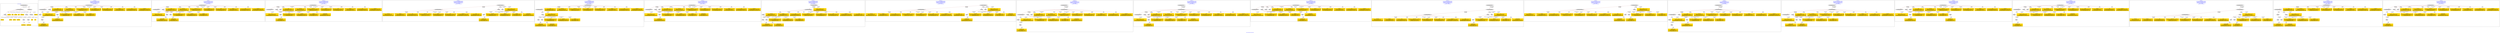digraph n0 {
fontcolor="blue"
remincross="true"
label="s26-s-san-francisco-moma.json"
subgraph cluster_0 {
label="1-correct model"
n2[style="filled",color="white",fillcolor="lightgray",label="CulturalHeritageObject1"];
n3[style="filled",color="white",fillcolor="lightgray",label="Person1"];
n4[shape="plaintext",style="filled",fillcolor="gold",label="dimensions"];
n5[shape="plaintext",style="filled",fillcolor="gold",label="credit"];
n6[shape="plaintext",style="filled",fillcolor="gold",label="copyright"];
n7[shape="plaintext",style="filled",fillcolor="gold",label="title"];
n8[shape="plaintext",style="filled",fillcolor="gold",label="accession-id"];
n9[style="filled",color="white",fillcolor="lightgray",label="Concept1"];
n10[style="filled",color="white",fillcolor="lightgray",label="Document1"];
n11[shape="plaintext",style="filled",fillcolor="gold",label="nationality"];
n12[shape="plaintext",style="filled",fillcolor="gold",label="birthYear"];
n13[shape="plaintext",style="filled",fillcolor="gold",label="deathYear"];
n14[shape="plaintext",style="filled",fillcolor="gold",label="artistName"];
n15[style="filled",color="white",fillcolor="lightgray",label="Place1"];
n16[style="filled",color="white",fillcolor="lightgray",label="Place2"];
n17[shape="plaintext",style="filled",fillcolor="gold",label="birthPlaceLabel"];
n18[shape="plaintext",style="filled",fillcolor="gold",label="deathPlaceLabel"];
n19[style="filled",color="white",fillcolor="lightgray",label="EuropeanaAggregation1"];
n20[style="filled",color="white",fillcolor="lightgray",label="WebResource1"];
n21[shape="plaintext",style="filled",fillcolor="gold",label="image-URL"];
n22[shape="plaintext",style="filled",fillcolor="gold",label="type"];
n23[shape="plaintext",style="filled",fillcolor="gold",label="url"];
}
subgraph cluster_1 {
label="candidate 0\nlink coherence:0.9473684210526315\nnode coherence:0.9473684210526315\nconfidence:0.4897655291554418\nmapping score:0.5861875072122149\ncost:18.99977\n-precision:0.47-recall:0.43"
n25[style="filled",color="white",fillcolor="lightgray",label="CulturalHeritageObject1"];
n26[style="filled",color="white",fillcolor="lightgray",label="CulturalHeritageObject2"];
n27[style="filled",color="white",fillcolor="lightgray",label="Person1"];
n28[style="filled",color="white",fillcolor="lightgray",label="Person2"];
n29[style="filled",color="white",fillcolor="lightgray",label="Place1"];
n30[style="filled",color="white",fillcolor="lightgray",label="Place3"];
n31[shape="plaintext",style="filled",fillcolor="gold",label="type\n[Concept,prefLabel,0.463]\n[CulturalHeritageObject,provenance,0.218]\n[CulturalHeritageObject,medium,0.215]\n[CulturalHeritageObject,description,0.103]"];
n32[shape="plaintext",style="filled",fillcolor="gold",label="image-URL\n[WebResource,classLink,0.737]\n[Document,classLink,0.202]\n[CulturalHeritageObject,description,0.034]\n[Person,biographicalInformation,0.026]"];
n33[shape="plaintext",style="filled",fillcolor="gold",label="accession-id\n[CulturalHeritageObject,accessionNumber,0.774]\n[CulturalHeritageObject,provenance,0.09]\n[WebResource,classLink,0.088]\n[CulturalHeritageObject,extent,0.048]"];
n34[shape="plaintext",style="filled",fillcolor="gold",label="copyright\n[CulturalHeritageObject,provenance,0.359]\n[CulturalHeritageObject,description,0.236]\n[Person,nameOfThePerson,0.21]\n[Person,biographicalInformation,0.196]"];
n35[shape="plaintext",style="filled",fillcolor="gold",label="credit\n[CulturalHeritageObject,provenance,0.674]\n[CulturalHeritageObject,description,0.137]\n[CulturalHeritageObject,title,0.105]\n[Person,biographicalInformation,0.084]"];
n36[shape="plaintext",style="filled",fillcolor="gold",label="birthPlaceLabel\n[Place,label,0.692]\n[CulturalHeritageObject,title,0.118]\n[CulturalHeritageObject,provenance,0.101]\n[Person,biographicalInformation,0.088]"];
n37[shape="plaintext",style="filled",fillcolor="gold",label="nationality\n[Person,countryAssociatedWithThePerson,0.727]\n[CulturalHeritageObject,provenance,0.106]\n[Concept,prefLabel,0.092]\n[CulturalHeritageObject,description,0.075]"];
n38[shape="plaintext",style="filled",fillcolor="gold",label="artistName\n[Person,nameOfThePerson,0.478]\n[CulturalHeritageObject,provenance,0.201]\n[CulturalHeritageObject,description,0.163]\n[CulturalHeritageObject,title,0.158]"];
n39[shape="plaintext",style="filled",fillcolor="gold",label="deathYear\n[CulturalHeritageObject,created,0.488]\n[Person,dateOfDeath,0.391]\n[CulturalHeritageObject,title,0.067]\n[CulturalHeritageObject,provenance,0.054]"];
n40[shape="plaintext",style="filled",fillcolor="gold",label="birthYear\n[Person,dateOfDeath,0.348]\n[CulturalHeritageObject,created,0.345]\n[Person,dateOfBirth,0.264]\n[CulturalHeritageObject,title,0.044]"];
n41[shape="plaintext",style="filled",fillcolor="gold",label="title\n[CulturalHeritageObject,title,0.39]\n[CulturalHeritageObject,description,0.311]\n[Person,biographicalInformation,0.215]\n[CulturalHeritageObject,provenance,0.084]"];
n42[shape="plaintext",style="filled",fillcolor="gold",label="url\n[WebResource,classLink,0.484]\n[Document,classLink,0.349]\n[CulturalHeritageObject,provenance,0.129]\n[CulturalHeritageObject,accessionNumber,0.038]"];
n43[shape="plaintext",style="filled",fillcolor="gold",label="dimensions\n[CulturalHeritageObject,extent,0.886]\n[CulturalHeritageObject,provenance,0.067]\n[CulturalHeritageObject,description,0.033]\n[CulturalHeritageObject,accessionNumber,0.013]"];
n44[shape="plaintext",style="filled",fillcolor="gold",label="deathPlaceLabel\n[Place,label,0.662]\n[CulturalHeritageObject,title,0.125]\n[Concept,prefLabel,0.123]\n[Person,biographicalInformation,0.09]"];
}
subgraph cluster_2 {
label="candidate 1\nlink coherence:0.9444444444444444\nnode coherence:0.9473684210526315\nconfidence:0.4897655291554418\nmapping score:0.5861875072122149\ncost:17.99977\n-precision:0.5-recall:0.43"
n46[style="filled",color="white",fillcolor="lightgray",label="CulturalHeritageObject1"];
n47[style="filled",color="white",fillcolor="lightgray",label="CulturalHeritageObject2"];
n48[style="filled",color="white",fillcolor="lightgray",label="Person1"];
n49[style="filled",color="white",fillcolor="lightgray",label="Place1"];
n50[style="filled",color="white",fillcolor="lightgray",label="Place2"];
n51[shape="plaintext",style="filled",fillcolor="gold",label="type\n[Concept,prefLabel,0.463]\n[CulturalHeritageObject,provenance,0.218]\n[CulturalHeritageObject,medium,0.215]\n[CulturalHeritageObject,description,0.103]"];
n52[shape="plaintext",style="filled",fillcolor="gold",label="image-URL\n[WebResource,classLink,0.737]\n[Document,classLink,0.202]\n[CulturalHeritageObject,description,0.034]\n[Person,biographicalInformation,0.026]"];
n53[shape="plaintext",style="filled",fillcolor="gold",label="accession-id\n[CulturalHeritageObject,accessionNumber,0.774]\n[CulturalHeritageObject,provenance,0.09]\n[WebResource,classLink,0.088]\n[CulturalHeritageObject,extent,0.048]"];
n54[shape="plaintext",style="filled",fillcolor="gold",label="copyright\n[CulturalHeritageObject,provenance,0.359]\n[CulturalHeritageObject,description,0.236]\n[Person,nameOfThePerson,0.21]\n[Person,biographicalInformation,0.196]"];
n55[shape="plaintext",style="filled",fillcolor="gold",label="credit\n[CulturalHeritageObject,provenance,0.674]\n[CulturalHeritageObject,description,0.137]\n[CulturalHeritageObject,title,0.105]\n[Person,biographicalInformation,0.084]"];
n56[shape="plaintext",style="filled",fillcolor="gold",label="deathPlaceLabel\n[Place,label,0.662]\n[CulturalHeritageObject,title,0.125]\n[Concept,prefLabel,0.123]\n[Person,biographicalInformation,0.09]"];
n57[shape="plaintext",style="filled",fillcolor="gold",label="birthPlaceLabel\n[Place,label,0.692]\n[CulturalHeritageObject,title,0.118]\n[CulturalHeritageObject,provenance,0.101]\n[Person,biographicalInformation,0.088]"];
n58[shape="plaintext",style="filled",fillcolor="gold",label="nationality\n[Person,countryAssociatedWithThePerson,0.727]\n[CulturalHeritageObject,provenance,0.106]\n[Concept,prefLabel,0.092]\n[CulturalHeritageObject,description,0.075]"];
n59[shape="plaintext",style="filled",fillcolor="gold",label="artistName\n[Person,nameOfThePerson,0.478]\n[CulturalHeritageObject,provenance,0.201]\n[CulturalHeritageObject,description,0.163]\n[CulturalHeritageObject,title,0.158]"];
n60[shape="plaintext",style="filled",fillcolor="gold",label="deathYear\n[CulturalHeritageObject,created,0.488]\n[Person,dateOfDeath,0.391]\n[CulturalHeritageObject,title,0.067]\n[CulturalHeritageObject,provenance,0.054]"];
n61[shape="plaintext",style="filled",fillcolor="gold",label="birthYear\n[Person,dateOfDeath,0.348]\n[CulturalHeritageObject,created,0.345]\n[Person,dateOfBirth,0.264]\n[CulturalHeritageObject,title,0.044]"];
n62[shape="plaintext",style="filled",fillcolor="gold",label="title\n[CulturalHeritageObject,title,0.39]\n[CulturalHeritageObject,description,0.311]\n[Person,biographicalInformation,0.215]\n[CulturalHeritageObject,provenance,0.084]"];
n63[shape="plaintext",style="filled",fillcolor="gold",label="url\n[WebResource,classLink,0.484]\n[Document,classLink,0.349]\n[CulturalHeritageObject,provenance,0.129]\n[CulturalHeritageObject,accessionNumber,0.038]"];
n64[shape="plaintext",style="filled",fillcolor="gold",label="dimensions\n[CulturalHeritageObject,extent,0.886]\n[CulturalHeritageObject,provenance,0.067]\n[CulturalHeritageObject,description,0.033]\n[CulturalHeritageObject,accessionNumber,0.013]"];
}
subgraph cluster_3 {
label="candidate 10\nlink coherence:0.8888888888888888\nnode coherence:0.9473684210526315\nconfidence:0.4897655291554418\nmapping score:0.5861875072122149\ncost:17.99977\n-precision:0.5-recall:0.43"
n66[style="filled",color="white",fillcolor="lightgray",label="CulturalHeritageObject1"];
n67[style="filled",color="white",fillcolor="lightgray",label="CulturalHeritageObject2"];
n68[style="filled",color="white",fillcolor="lightgray",label="Person1"];
n69[style="filled",color="white",fillcolor="lightgray",label="Place1"];
n70[style="filled",color="white",fillcolor="lightgray",label="Place2"];
n71[shape="plaintext",style="filled",fillcolor="gold",label="type\n[Concept,prefLabel,0.463]\n[CulturalHeritageObject,provenance,0.218]\n[CulturalHeritageObject,medium,0.215]\n[CulturalHeritageObject,description,0.103]"];
n72[shape="plaintext",style="filled",fillcolor="gold",label="image-URL\n[WebResource,classLink,0.737]\n[Document,classLink,0.202]\n[CulturalHeritageObject,description,0.034]\n[Person,biographicalInformation,0.026]"];
n73[shape="plaintext",style="filled",fillcolor="gold",label="accession-id\n[CulturalHeritageObject,accessionNumber,0.774]\n[CulturalHeritageObject,provenance,0.09]\n[WebResource,classLink,0.088]\n[CulturalHeritageObject,extent,0.048]"];
n74[shape="plaintext",style="filled",fillcolor="gold",label="copyright\n[CulturalHeritageObject,provenance,0.359]\n[CulturalHeritageObject,description,0.236]\n[Person,nameOfThePerson,0.21]\n[Person,biographicalInformation,0.196]"];
n75[shape="plaintext",style="filled",fillcolor="gold",label="credit\n[CulturalHeritageObject,provenance,0.674]\n[CulturalHeritageObject,description,0.137]\n[CulturalHeritageObject,title,0.105]\n[Person,biographicalInformation,0.084]"];
n76[shape="plaintext",style="filled",fillcolor="gold",label="deathPlaceLabel\n[Place,label,0.662]\n[CulturalHeritageObject,title,0.125]\n[Concept,prefLabel,0.123]\n[Person,biographicalInformation,0.09]"];
n77[shape="plaintext",style="filled",fillcolor="gold",label="birthPlaceLabel\n[Place,label,0.692]\n[CulturalHeritageObject,title,0.118]\n[CulturalHeritageObject,provenance,0.101]\n[Person,biographicalInformation,0.088]"];
n78[shape="plaintext",style="filled",fillcolor="gold",label="nationality\n[Person,countryAssociatedWithThePerson,0.727]\n[CulturalHeritageObject,provenance,0.106]\n[Concept,prefLabel,0.092]\n[CulturalHeritageObject,description,0.075]"];
n79[shape="plaintext",style="filled",fillcolor="gold",label="artistName\n[Person,nameOfThePerson,0.478]\n[CulturalHeritageObject,provenance,0.201]\n[CulturalHeritageObject,description,0.163]\n[CulturalHeritageObject,title,0.158]"];
n80[shape="plaintext",style="filled",fillcolor="gold",label="deathYear\n[CulturalHeritageObject,created,0.488]\n[Person,dateOfDeath,0.391]\n[CulturalHeritageObject,title,0.067]\n[CulturalHeritageObject,provenance,0.054]"];
n81[shape="plaintext",style="filled",fillcolor="gold",label="birthYear\n[Person,dateOfDeath,0.348]\n[CulturalHeritageObject,created,0.345]\n[Person,dateOfBirth,0.264]\n[CulturalHeritageObject,title,0.044]"];
n82[shape="plaintext",style="filled",fillcolor="gold",label="title\n[CulturalHeritageObject,title,0.39]\n[CulturalHeritageObject,description,0.311]\n[Person,biographicalInformation,0.215]\n[CulturalHeritageObject,provenance,0.084]"];
n83[shape="plaintext",style="filled",fillcolor="gold",label="url\n[WebResource,classLink,0.484]\n[Document,classLink,0.349]\n[CulturalHeritageObject,provenance,0.129]\n[CulturalHeritageObject,accessionNumber,0.038]"];
n84[shape="plaintext",style="filled",fillcolor="gold",label="dimensions\n[CulturalHeritageObject,extent,0.886]\n[CulturalHeritageObject,provenance,0.067]\n[CulturalHeritageObject,description,0.033]\n[CulturalHeritageObject,accessionNumber,0.013]"];
}
subgraph cluster_4 {
label="candidate 11\nlink coherence:0.8888888888888888\nnode coherence:0.9473684210526315\nconfidence:0.4897655291554418\nmapping score:0.5861875072122149\ncost:116.99977\n-precision:0.44-recall:0.38"
n86[style="filled",color="white",fillcolor="lightgray",label="CulturalHeritageObject1"];
n87[style="filled",color="white",fillcolor="lightgray",label="CulturalHeritageObject2"];
n88[style="filled",color="white",fillcolor="lightgray",label="Person1"];
n89[style="filled",color="white",fillcolor="lightgray",label="Place1"];
n90[style="filled",color="white",fillcolor="lightgray",label="Place2"];
n91[shape="plaintext",style="filled",fillcolor="gold",label="image-URL\n[WebResource,classLink,0.737]\n[Document,classLink,0.202]\n[CulturalHeritageObject,description,0.034]\n[Person,biographicalInformation,0.026]"];
n92[shape="plaintext",style="filled",fillcolor="gold",label="deathYear\n[CulturalHeritageObject,created,0.488]\n[Person,dateOfDeath,0.391]\n[CulturalHeritageObject,title,0.067]\n[CulturalHeritageObject,provenance,0.054]"];
n93[shape="plaintext",style="filled",fillcolor="gold",label="url\n[WebResource,classLink,0.484]\n[Document,classLink,0.349]\n[CulturalHeritageObject,provenance,0.129]\n[CulturalHeritageObject,accessionNumber,0.038]"];
n94[shape="plaintext",style="filled",fillcolor="gold",label="deathPlaceLabel\n[Place,label,0.662]\n[CulturalHeritageObject,title,0.125]\n[Concept,prefLabel,0.123]\n[Person,biographicalInformation,0.09]"];
n95[shape="plaintext",style="filled",fillcolor="gold",label="birthPlaceLabel\n[Place,label,0.692]\n[CulturalHeritageObject,title,0.118]\n[CulturalHeritageObject,provenance,0.101]\n[Person,biographicalInformation,0.088]"];
n96[shape="plaintext",style="filled",fillcolor="gold",label="nationality\n[Person,countryAssociatedWithThePerson,0.727]\n[CulturalHeritageObject,provenance,0.106]\n[Concept,prefLabel,0.092]\n[CulturalHeritageObject,description,0.075]"];
n97[shape="plaintext",style="filled",fillcolor="gold",label="title\n[CulturalHeritageObject,title,0.39]\n[CulturalHeritageObject,description,0.311]\n[Person,biographicalInformation,0.215]\n[CulturalHeritageObject,provenance,0.084]"];
n98[shape="plaintext",style="filled",fillcolor="gold",label="artistName\n[Person,nameOfThePerson,0.478]\n[CulturalHeritageObject,provenance,0.201]\n[CulturalHeritageObject,description,0.163]\n[CulturalHeritageObject,title,0.158]"];
n99[shape="plaintext",style="filled",fillcolor="gold",label="birthYear\n[Person,dateOfDeath,0.348]\n[CulturalHeritageObject,created,0.345]\n[Person,dateOfBirth,0.264]\n[CulturalHeritageObject,title,0.044]"];
n100[shape="plaintext",style="filled",fillcolor="gold",label="accession-id\n[CulturalHeritageObject,accessionNumber,0.774]\n[CulturalHeritageObject,provenance,0.09]\n[WebResource,classLink,0.088]\n[CulturalHeritageObject,extent,0.048]"];
n101[shape="plaintext",style="filled",fillcolor="gold",label="copyright\n[CulturalHeritageObject,provenance,0.359]\n[CulturalHeritageObject,description,0.236]\n[Person,nameOfThePerson,0.21]\n[Person,biographicalInformation,0.196]"];
n102[shape="plaintext",style="filled",fillcolor="gold",label="credit\n[CulturalHeritageObject,provenance,0.674]\n[CulturalHeritageObject,description,0.137]\n[CulturalHeritageObject,title,0.105]\n[Person,biographicalInformation,0.084]"];
n103[shape="plaintext",style="filled",fillcolor="gold",label="dimensions\n[CulturalHeritageObject,extent,0.886]\n[CulturalHeritageObject,provenance,0.067]\n[CulturalHeritageObject,description,0.033]\n[CulturalHeritageObject,accessionNumber,0.013]"];
n104[shape="plaintext",style="filled",fillcolor="gold",label="type\n[Concept,prefLabel,0.463]\n[CulturalHeritageObject,provenance,0.218]\n[CulturalHeritageObject,medium,0.215]\n[CulturalHeritageObject,description,0.103]"];
}
subgraph cluster_5 {
label="candidate 12\nlink coherence:0.8888888888888888\nnode coherence:0.9473684210526315\nconfidence:0.4897655291554418\nmapping score:0.5861875072122149\ncost:116.99997\n-precision:0.44-recall:0.38"
n106[style="filled",color="white",fillcolor="lightgray",label="CulturalHeritageObject1"];
n107[style="filled",color="white",fillcolor="lightgray",label="CulturalHeritageObject2"];
n108[style="filled",color="white",fillcolor="lightgray",label="Person1"];
n109[style="filled",color="white",fillcolor="lightgray",label="Place1"];
n110[style="filled",color="white",fillcolor="lightgray",label="Place2"];
n111[shape="plaintext",style="filled",fillcolor="gold",label="type\n[Concept,prefLabel,0.463]\n[CulturalHeritageObject,provenance,0.218]\n[CulturalHeritageObject,medium,0.215]\n[CulturalHeritageObject,description,0.103]"];
n112[shape="plaintext",style="filled",fillcolor="gold",label="image-URL\n[WebResource,classLink,0.737]\n[Document,classLink,0.202]\n[CulturalHeritageObject,description,0.034]\n[Person,biographicalInformation,0.026]"];
n113[shape="plaintext",style="filled",fillcolor="gold",label="accession-id\n[CulturalHeritageObject,accessionNumber,0.774]\n[CulturalHeritageObject,provenance,0.09]\n[WebResource,classLink,0.088]\n[CulturalHeritageObject,extent,0.048]"];
n114[shape="plaintext",style="filled",fillcolor="gold",label="copyright\n[CulturalHeritageObject,provenance,0.359]\n[CulturalHeritageObject,description,0.236]\n[Person,nameOfThePerson,0.21]\n[Person,biographicalInformation,0.196]"];
n115[shape="plaintext",style="filled",fillcolor="gold",label="credit\n[CulturalHeritageObject,provenance,0.674]\n[CulturalHeritageObject,description,0.137]\n[CulturalHeritageObject,title,0.105]\n[Person,biographicalInformation,0.084]"];
n116[shape="plaintext",style="filled",fillcolor="gold",label="deathPlaceLabel\n[Place,label,0.662]\n[CulturalHeritageObject,title,0.125]\n[Concept,prefLabel,0.123]\n[Person,biographicalInformation,0.09]"];
n117[shape="plaintext",style="filled",fillcolor="gold",label="birthPlaceLabel\n[Place,label,0.692]\n[CulturalHeritageObject,title,0.118]\n[CulturalHeritageObject,provenance,0.101]\n[Person,biographicalInformation,0.088]"];
n118[shape="plaintext",style="filled",fillcolor="gold",label="nationality\n[Person,countryAssociatedWithThePerson,0.727]\n[CulturalHeritageObject,provenance,0.106]\n[Concept,prefLabel,0.092]\n[CulturalHeritageObject,description,0.075]"];
n119[shape="plaintext",style="filled",fillcolor="gold",label="artistName\n[Person,nameOfThePerson,0.478]\n[CulturalHeritageObject,provenance,0.201]\n[CulturalHeritageObject,description,0.163]\n[CulturalHeritageObject,title,0.158]"];
n120[shape="plaintext",style="filled",fillcolor="gold",label="deathYear\n[CulturalHeritageObject,created,0.488]\n[Person,dateOfDeath,0.391]\n[CulturalHeritageObject,title,0.067]\n[CulturalHeritageObject,provenance,0.054]"];
n121[shape="plaintext",style="filled",fillcolor="gold",label="birthYear\n[Person,dateOfDeath,0.348]\n[CulturalHeritageObject,created,0.345]\n[Person,dateOfBirth,0.264]\n[CulturalHeritageObject,title,0.044]"];
n122[shape="plaintext",style="filled",fillcolor="gold",label="title\n[CulturalHeritageObject,title,0.39]\n[CulturalHeritageObject,description,0.311]\n[Person,biographicalInformation,0.215]\n[CulturalHeritageObject,provenance,0.084]"];
n123[shape="plaintext",style="filled",fillcolor="gold",label="url\n[WebResource,classLink,0.484]\n[Document,classLink,0.349]\n[CulturalHeritageObject,provenance,0.129]\n[CulturalHeritageObject,accessionNumber,0.038]"];
n124[shape="plaintext",style="filled",fillcolor="gold",label="dimensions\n[CulturalHeritageObject,extent,0.886]\n[CulturalHeritageObject,provenance,0.067]\n[CulturalHeritageObject,description,0.033]\n[CulturalHeritageObject,accessionNumber,0.013]"];
}
subgraph cluster_6 {
label="candidate 13\nlink coherence:0.8888888888888888\nnode coherence:0.9473684210526315\nconfidence:0.4897655291554418\nmapping score:0.5861875072122149\ncost:117.009772\n-precision:0.5-recall:0.43"
n126[style="filled",color="white",fillcolor="lightgray",label="CulturalHeritageObject1"];
n127[style="filled",color="white",fillcolor="lightgray",label="CulturalHeritageObject2"];
n128[style="filled",color="white",fillcolor="lightgray",label="Person1"];
n129[style="filled",color="white",fillcolor="lightgray",label="Place1"];
n130[style="filled",color="white",fillcolor="lightgray",label="Place2"];
n131[shape="plaintext",style="filled",fillcolor="gold",label="type\n[Concept,prefLabel,0.463]\n[CulturalHeritageObject,provenance,0.218]\n[CulturalHeritageObject,medium,0.215]\n[CulturalHeritageObject,description,0.103]"];
n132[shape="plaintext",style="filled",fillcolor="gold",label="image-URL\n[WebResource,classLink,0.737]\n[Document,classLink,0.202]\n[CulturalHeritageObject,description,0.034]\n[Person,biographicalInformation,0.026]"];
n133[shape="plaintext",style="filled",fillcolor="gold",label="accession-id\n[CulturalHeritageObject,accessionNumber,0.774]\n[CulturalHeritageObject,provenance,0.09]\n[WebResource,classLink,0.088]\n[CulturalHeritageObject,extent,0.048]"];
n134[shape="plaintext",style="filled",fillcolor="gold",label="copyright\n[CulturalHeritageObject,provenance,0.359]\n[CulturalHeritageObject,description,0.236]\n[Person,nameOfThePerson,0.21]\n[Person,biographicalInformation,0.196]"];
n135[shape="plaintext",style="filled",fillcolor="gold",label="credit\n[CulturalHeritageObject,provenance,0.674]\n[CulturalHeritageObject,description,0.137]\n[CulturalHeritageObject,title,0.105]\n[Person,biographicalInformation,0.084]"];
n136[shape="plaintext",style="filled",fillcolor="gold",label="deathPlaceLabel\n[Place,label,0.662]\n[CulturalHeritageObject,title,0.125]\n[Concept,prefLabel,0.123]\n[Person,biographicalInformation,0.09]"];
n137[shape="plaintext",style="filled",fillcolor="gold",label="birthPlaceLabel\n[Place,label,0.692]\n[CulturalHeritageObject,title,0.118]\n[CulturalHeritageObject,provenance,0.101]\n[Person,biographicalInformation,0.088]"];
n138[shape="plaintext",style="filled",fillcolor="gold",label="nationality\n[Person,countryAssociatedWithThePerson,0.727]\n[CulturalHeritageObject,provenance,0.106]\n[Concept,prefLabel,0.092]\n[CulturalHeritageObject,description,0.075]"];
n139[shape="plaintext",style="filled",fillcolor="gold",label="artistName\n[Person,nameOfThePerson,0.478]\n[CulturalHeritageObject,provenance,0.201]\n[CulturalHeritageObject,description,0.163]\n[CulturalHeritageObject,title,0.158]"];
n140[shape="plaintext",style="filled",fillcolor="gold",label="deathYear\n[CulturalHeritageObject,created,0.488]\n[Person,dateOfDeath,0.391]\n[CulturalHeritageObject,title,0.067]\n[CulturalHeritageObject,provenance,0.054]"];
n141[shape="plaintext",style="filled",fillcolor="gold",label="birthYear\n[Person,dateOfDeath,0.348]\n[CulturalHeritageObject,created,0.345]\n[Person,dateOfBirth,0.264]\n[CulturalHeritageObject,title,0.044]"];
n142[shape="plaintext",style="filled",fillcolor="gold",label="title\n[CulturalHeritageObject,title,0.39]\n[CulturalHeritageObject,description,0.311]\n[Person,biographicalInformation,0.215]\n[CulturalHeritageObject,provenance,0.084]"];
n143[shape="plaintext",style="filled",fillcolor="gold",label="url\n[WebResource,classLink,0.484]\n[Document,classLink,0.349]\n[CulturalHeritageObject,provenance,0.129]\n[CulturalHeritageObject,accessionNumber,0.038]"];
n144[shape="plaintext",style="filled",fillcolor="gold",label="dimensions\n[CulturalHeritageObject,extent,0.886]\n[CulturalHeritageObject,provenance,0.067]\n[CulturalHeritageObject,description,0.033]\n[CulturalHeritageObject,accessionNumber,0.013]"];
}
subgraph cluster_7 {
label="candidate 14\nlink coherence:0.8888888888888888\nnode coherence:0.9473684210526315\nconfidence:0.4897655291554418\nmapping score:0.5861875072122149\ncost:215.99997\n-precision:0.44-recall:0.38"
n146[style="filled",color="white",fillcolor="lightgray",label="CulturalHeritageObject1"];
n147[style="filled",color="white",fillcolor="lightgray",label="CulturalHeritageObject2"];
n148[style="filled",color="white",fillcolor="lightgray",label="Person1"];
n149[style="filled",color="white",fillcolor="lightgray",label="Place1"];
n150[style="filled",color="white",fillcolor="lightgray",label="Place2"];
n151[shape="plaintext",style="filled",fillcolor="gold",label="image-URL\n[WebResource,classLink,0.737]\n[Document,classLink,0.202]\n[CulturalHeritageObject,description,0.034]\n[Person,biographicalInformation,0.026]"];
n152[shape="plaintext",style="filled",fillcolor="gold",label="deathYear\n[CulturalHeritageObject,created,0.488]\n[Person,dateOfDeath,0.391]\n[CulturalHeritageObject,title,0.067]\n[CulturalHeritageObject,provenance,0.054]"];
n153[shape="plaintext",style="filled",fillcolor="gold",label="url\n[WebResource,classLink,0.484]\n[Document,classLink,0.349]\n[CulturalHeritageObject,provenance,0.129]\n[CulturalHeritageObject,accessionNumber,0.038]"];
n154[shape="plaintext",style="filled",fillcolor="gold",label="deathPlaceLabel\n[Place,label,0.662]\n[CulturalHeritageObject,title,0.125]\n[Concept,prefLabel,0.123]\n[Person,biographicalInformation,0.09]"];
n155[shape="plaintext",style="filled",fillcolor="gold",label="birthPlaceLabel\n[Place,label,0.692]\n[CulturalHeritageObject,title,0.118]\n[CulturalHeritageObject,provenance,0.101]\n[Person,biographicalInformation,0.088]"];
n156[shape="plaintext",style="filled",fillcolor="gold",label="nationality\n[Person,countryAssociatedWithThePerson,0.727]\n[CulturalHeritageObject,provenance,0.106]\n[Concept,prefLabel,0.092]\n[CulturalHeritageObject,description,0.075]"];
n157[shape="plaintext",style="filled",fillcolor="gold",label="title\n[CulturalHeritageObject,title,0.39]\n[CulturalHeritageObject,description,0.311]\n[Person,biographicalInformation,0.215]\n[CulturalHeritageObject,provenance,0.084]"];
n158[shape="plaintext",style="filled",fillcolor="gold",label="artistName\n[Person,nameOfThePerson,0.478]\n[CulturalHeritageObject,provenance,0.201]\n[CulturalHeritageObject,description,0.163]\n[CulturalHeritageObject,title,0.158]"];
n159[shape="plaintext",style="filled",fillcolor="gold",label="birthYear\n[Person,dateOfDeath,0.348]\n[CulturalHeritageObject,created,0.345]\n[Person,dateOfBirth,0.264]\n[CulturalHeritageObject,title,0.044]"];
n160[shape="plaintext",style="filled",fillcolor="gold",label="accession-id\n[CulturalHeritageObject,accessionNumber,0.774]\n[CulturalHeritageObject,provenance,0.09]\n[WebResource,classLink,0.088]\n[CulturalHeritageObject,extent,0.048]"];
n161[shape="plaintext",style="filled",fillcolor="gold",label="copyright\n[CulturalHeritageObject,provenance,0.359]\n[CulturalHeritageObject,description,0.236]\n[Person,nameOfThePerson,0.21]\n[Person,biographicalInformation,0.196]"];
n162[shape="plaintext",style="filled",fillcolor="gold",label="credit\n[CulturalHeritageObject,provenance,0.674]\n[CulturalHeritageObject,description,0.137]\n[CulturalHeritageObject,title,0.105]\n[Person,biographicalInformation,0.084]"];
n163[shape="plaintext",style="filled",fillcolor="gold",label="dimensions\n[CulturalHeritageObject,extent,0.886]\n[CulturalHeritageObject,provenance,0.067]\n[CulturalHeritageObject,description,0.033]\n[CulturalHeritageObject,accessionNumber,0.013]"];
n164[shape="plaintext",style="filled",fillcolor="gold",label="type\n[Concept,prefLabel,0.463]\n[CulturalHeritageObject,provenance,0.218]\n[CulturalHeritageObject,medium,0.215]\n[CulturalHeritageObject,description,0.103]"];
}
subgraph cluster_8 {
label="candidate 15\nlink coherence:0.8888888888888888\nnode coherence:0.9473684210526315\nconfidence:0.4897655291554418\nmapping score:0.5861875072122149\ncost:216.009772\n-precision:0.44-recall:0.38"
n166[style="filled",color="white",fillcolor="lightgray",label="CulturalHeritageObject1"];
n167[style="filled",color="white",fillcolor="lightgray",label="CulturalHeritageObject2"];
n168[style="filled",color="white",fillcolor="lightgray",label="Person1"];
n169[style="filled",color="white",fillcolor="lightgray",label="Place1"];
n170[style="filled",color="white",fillcolor="lightgray",label="Place2"];
n171[shape="plaintext",style="filled",fillcolor="gold",label="image-URL\n[WebResource,classLink,0.737]\n[Document,classLink,0.202]\n[CulturalHeritageObject,description,0.034]\n[Person,biographicalInformation,0.026]"];
n172[shape="plaintext",style="filled",fillcolor="gold",label="deathYear\n[CulturalHeritageObject,created,0.488]\n[Person,dateOfDeath,0.391]\n[CulturalHeritageObject,title,0.067]\n[CulturalHeritageObject,provenance,0.054]"];
n173[shape="plaintext",style="filled",fillcolor="gold",label="url\n[WebResource,classLink,0.484]\n[Document,classLink,0.349]\n[CulturalHeritageObject,provenance,0.129]\n[CulturalHeritageObject,accessionNumber,0.038]"];
n174[shape="plaintext",style="filled",fillcolor="gold",label="deathPlaceLabel\n[Place,label,0.662]\n[CulturalHeritageObject,title,0.125]\n[Concept,prefLabel,0.123]\n[Person,biographicalInformation,0.09]"];
n175[shape="plaintext",style="filled",fillcolor="gold",label="birthPlaceLabel\n[Place,label,0.692]\n[CulturalHeritageObject,title,0.118]\n[CulturalHeritageObject,provenance,0.101]\n[Person,biographicalInformation,0.088]"];
n176[shape="plaintext",style="filled",fillcolor="gold",label="nationality\n[Person,countryAssociatedWithThePerson,0.727]\n[CulturalHeritageObject,provenance,0.106]\n[Concept,prefLabel,0.092]\n[CulturalHeritageObject,description,0.075]"];
n177[shape="plaintext",style="filled",fillcolor="gold",label="title\n[CulturalHeritageObject,title,0.39]\n[CulturalHeritageObject,description,0.311]\n[Person,biographicalInformation,0.215]\n[CulturalHeritageObject,provenance,0.084]"];
n178[shape="plaintext",style="filled",fillcolor="gold",label="artistName\n[Person,nameOfThePerson,0.478]\n[CulturalHeritageObject,provenance,0.201]\n[CulturalHeritageObject,description,0.163]\n[CulturalHeritageObject,title,0.158]"];
n179[shape="plaintext",style="filled",fillcolor="gold",label="birthYear\n[Person,dateOfDeath,0.348]\n[CulturalHeritageObject,created,0.345]\n[Person,dateOfBirth,0.264]\n[CulturalHeritageObject,title,0.044]"];
n180[shape="plaintext",style="filled",fillcolor="gold",label="accession-id\n[CulturalHeritageObject,accessionNumber,0.774]\n[CulturalHeritageObject,provenance,0.09]\n[WebResource,classLink,0.088]\n[CulturalHeritageObject,extent,0.048]"];
n181[shape="plaintext",style="filled",fillcolor="gold",label="copyright\n[CulturalHeritageObject,provenance,0.359]\n[CulturalHeritageObject,description,0.236]\n[Person,nameOfThePerson,0.21]\n[Person,biographicalInformation,0.196]"];
n182[shape="plaintext",style="filled",fillcolor="gold",label="credit\n[CulturalHeritageObject,provenance,0.674]\n[CulturalHeritageObject,description,0.137]\n[CulturalHeritageObject,title,0.105]\n[Person,biographicalInformation,0.084]"];
n183[shape="plaintext",style="filled",fillcolor="gold",label="dimensions\n[CulturalHeritageObject,extent,0.886]\n[CulturalHeritageObject,provenance,0.067]\n[CulturalHeritageObject,description,0.033]\n[CulturalHeritageObject,accessionNumber,0.013]"];
n184[shape="plaintext",style="filled",fillcolor="gold",label="type\n[Concept,prefLabel,0.463]\n[CulturalHeritageObject,provenance,0.218]\n[CulturalHeritageObject,medium,0.215]\n[CulturalHeritageObject,description,0.103]"];
}
subgraph cluster_9 {
label="candidate 16\nlink coherence:0.85\nnode coherence:0.9473684210526315\nconfidence:0.4897655291554418\nmapping score:0.5861875072122149\ncost:19.99961\n-precision:0.5-recall:0.48"
n186[style="filled",color="white",fillcolor="lightgray",label="CulturalHeritageObject1"];
n187[style="filled",color="white",fillcolor="lightgray",label="CulturalHeritageObject2"];
n188[style="filled",color="white",fillcolor="lightgray",label="Person1"];
n189[style="filled",color="white",fillcolor="lightgray",label="Place1"];
n190[style="filled",color="white",fillcolor="lightgray",label="Person2"];
n191[style="filled",color="white",fillcolor="lightgray",label="Place3"];
n192[style="filled",color="white",fillcolor="lightgray",label="EuropeanaAggregation1"];
n193[shape="plaintext",style="filled",fillcolor="gold",label="type\n[Concept,prefLabel,0.463]\n[CulturalHeritageObject,provenance,0.218]\n[CulturalHeritageObject,medium,0.215]\n[CulturalHeritageObject,description,0.103]"];
n194[shape="plaintext",style="filled",fillcolor="gold",label="image-URL\n[WebResource,classLink,0.737]\n[Document,classLink,0.202]\n[CulturalHeritageObject,description,0.034]\n[Person,biographicalInformation,0.026]"];
n195[shape="plaintext",style="filled",fillcolor="gold",label="accession-id\n[CulturalHeritageObject,accessionNumber,0.774]\n[CulturalHeritageObject,provenance,0.09]\n[WebResource,classLink,0.088]\n[CulturalHeritageObject,extent,0.048]"];
n196[shape="plaintext",style="filled",fillcolor="gold",label="copyright\n[CulturalHeritageObject,provenance,0.359]\n[CulturalHeritageObject,description,0.236]\n[Person,nameOfThePerson,0.21]\n[Person,biographicalInformation,0.196]"];
n197[shape="plaintext",style="filled",fillcolor="gold",label="credit\n[CulturalHeritageObject,provenance,0.674]\n[CulturalHeritageObject,description,0.137]\n[CulturalHeritageObject,title,0.105]\n[Person,biographicalInformation,0.084]"];
n198[shape="plaintext",style="filled",fillcolor="gold",label="birthPlaceLabel\n[Place,label,0.692]\n[CulturalHeritageObject,title,0.118]\n[CulturalHeritageObject,provenance,0.101]\n[Person,biographicalInformation,0.088]"];
n199[shape="plaintext",style="filled",fillcolor="gold",label="nationality\n[Person,countryAssociatedWithThePerson,0.727]\n[CulturalHeritageObject,provenance,0.106]\n[Concept,prefLabel,0.092]\n[CulturalHeritageObject,description,0.075]"];
n200[shape="plaintext",style="filled",fillcolor="gold",label="artistName\n[Person,nameOfThePerson,0.478]\n[CulturalHeritageObject,provenance,0.201]\n[CulturalHeritageObject,description,0.163]\n[CulturalHeritageObject,title,0.158]"];
n201[shape="plaintext",style="filled",fillcolor="gold",label="deathYear\n[CulturalHeritageObject,created,0.488]\n[Person,dateOfDeath,0.391]\n[CulturalHeritageObject,title,0.067]\n[CulturalHeritageObject,provenance,0.054]"];
n202[shape="plaintext",style="filled",fillcolor="gold",label="birthYear\n[Person,dateOfDeath,0.348]\n[CulturalHeritageObject,created,0.345]\n[Person,dateOfBirth,0.264]\n[CulturalHeritageObject,title,0.044]"];
n203[shape="plaintext",style="filled",fillcolor="gold",label="title\n[CulturalHeritageObject,title,0.39]\n[CulturalHeritageObject,description,0.311]\n[Person,biographicalInformation,0.215]\n[CulturalHeritageObject,provenance,0.084]"];
n204[shape="plaintext",style="filled",fillcolor="gold",label="url\n[WebResource,classLink,0.484]\n[Document,classLink,0.349]\n[CulturalHeritageObject,provenance,0.129]\n[CulturalHeritageObject,accessionNumber,0.038]"];
n205[shape="plaintext",style="filled",fillcolor="gold",label="dimensions\n[CulturalHeritageObject,extent,0.886]\n[CulturalHeritageObject,provenance,0.067]\n[CulturalHeritageObject,description,0.033]\n[CulturalHeritageObject,accessionNumber,0.013]"];
n206[shape="plaintext",style="filled",fillcolor="gold",label="deathPlaceLabel\n[Place,label,0.662]\n[CulturalHeritageObject,title,0.125]\n[Concept,prefLabel,0.123]\n[Person,biographicalInformation,0.09]"];
}
subgraph cluster_10 {
label="candidate 17\nlink coherence:0.8421052631578947\nnode coherence:0.9473684210526315\nconfidence:0.4897655291554418\nmapping score:0.5861875072122149\ncost:18.99961\n-precision:0.53-recall:0.48"
n208[style="filled",color="white",fillcolor="lightgray",label="CulturalHeritageObject1"];
n209[style="filled",color="white",fillcolor="lightgray",label="CulturalHeritageObject2"];
n210[style="filled",color="white",fillcolor="lightgray",label="Person1"];
n211[style="filled",color="white",fillcolor="lightgray",label="Place1"];
n212[style="filled",color="white",fillcolor="lightgray",label="Place2"];
n213[style="filled",color="white",fillcolor="lightgray",label="EuropeanaAggregation1"];
n214[shape="plaintext",style="filled",fillcolor="gold",label="type\n[Concept,prefLabel,0.463]\n[CulturalHeritageObject,provenance,0.218]\n[CulturalHeritageObject,medium,0.215]\n[CulturalHeritageObject,description,0.103]"];
n215[shape="plaintext",style="filled",fillcolor="gold",label="image-URL\n[WebResource,classLink,0.737]\n[Document,classLink,0.202]\n[CulturalHeritageObject,description,0.034]\n[Person,biographicalInformation,0.026]"];
n216[shape="plaintext",style="filled",fillcolor="gold",label="accession-id\n[CulturalHeritageObject,accessionNumber,0.774]\n[CulturalHeritageObject,provenance,0.09]\n[WebResource,classLink,0.088]\n[CulturalHeritageObject,extent,0.048]"];
n217[shape="plaintext",style="filled",fillcolor="gold",label="copyright\n[CulturalHeritageObject,provenance,0.359]\n[CulturalHeritageObject,description,0.236]\n[Person,nameOfThePerson,0.21]\n[Person,biographicalInformation,0.196]"];
n218[shape="plaintext",style="filled",fillcolor="gold",label="credit\n[CulturalHeritageObject,provenance,0.674]\n[CulturalHeritageObject,description,0.137]\n[CulturalHeritageObject,title,0.105]\n[Person,biographicalInformation,0.084]"];
n219[shape="plaintext",style="filled",fillcolor="gold",label="deathPlaceLabel\n[Place,label,0.662]\n[CulturalHeritageObject,title,0.125]\n[Concept,prefLabel,0.123]\n[Person,biographicalInformation,0.09]"];
n220[shape="plaintext",style="filled",fillcolor="gold",label="birthPlaceLabel\n[Place,label,0.692]\n[CulturalHeritageObject,title,0.118]\n[CulturalHeritageObject,provenance,0.101]\n[Person,biographicalInformation,0.088]"];
n221[shape="plaintext",style="filled",fillcolor="gold",label="nationality\n[Person,countryAssociatedWithThePerson,0.727]\n[CulturalHeritageObject,provenance,0.106]\n[Concept,prefLabel,0.092]\n[CulturalHeritageObject,description,0.075]"];
n222[shape="plaintext",style="filled",fillcolor="gold",label="artistName\n[Person,nameOfThePerson,0.478]\n[CulturalHeritageObject,provenance,0.201]\n[CulturalHeritageObject,description,0.163]\n[CulturalHeritageObject,title,0.158]"];
n223[shape="plaintext",style="filled",fillcolor="gold",label="deathYear\n[CulturalHeritageObject,created,0.488]\n[Person,dateOfDeath,0.391]\n[CulturalHeritageObject,title,0.067]\n[CulturalHeritageObject,provenance,0.054]"];
n224[shape="plaintext",style="filled",fillcolor="gold",label="birthYear\n[Person,dateOfDeath,0.348]\n[CulturalHeritageObject,created,0.345]\n[Person,dateOfBirth,0.264]\n[CulturalHeritageObject,title,0.044]"];
n225[shape="plaintext",style="filled",fillcolor="gold",label="title\n[CulturalHeritageObject,title,0.39]\n[CulturalHeritageObject,description,0.311]\n[Person,biographicalInformation,0.215]\n[CulturalHeritageObject,provenance,0.084]"];
n226[shape="plaintext",style="filled",fillcolor="gold",label="url\n[WebResource,classLink,0.484]\n[Document,classLink,0.349]\n[CulturalHeritageObject,provenance,0.129]\n[CulturalHeritageObject,accessionNumber,0.038]"];
n227[shape="plaintext",style="filled",fillcolor="gold",label="dimensions\n[CulturalHeritageObject,extent,0.886]\n[CulturalHeritageObject,provenance,0.067]\n[CulturalHeritageObject,description,0.033]\n[CulturalHeritageObject,accessionNumber,0.013]"];
}
subgraph cluster_11 {
label="candidate 18\nlink coherence:0.8421052631578947\nnode coherence:0.9473684210526315\nconfidence:0.4897655291554418\nmapping score:0.5861875072122149\ncost:18.99976\n-precision:0.47-recall:0.43"
n229[style="filled",color="white",fillcolor="lightgray",label="CulturalHeritageObject1"];
n230[style="filled",color="white",fillcolor="lightgray",label="CulturalHeritageObject2"];
n231[style="filled",color="white",fillcolor="lightgray",label="Person1"];
n232[style="filled",color="white",fillcolor="lightgray",label="Person2"];
n233[style="filled",color="white",fillcolor="lightgray",label="Place1"];
n234[style="filled",color="white",fillcolor="lightgray",label="Place3"];
n235[shape="plaintext",style="filled",fillcolor="gold",label="type\n[Concept,prefLabel,0.463]\n[CulturalHeritageObject,provenance,0.218]\n[CulturalHeritageObject,medium,0.215]\n[CulturalHeritageObject,description,0.103]"];
n236[shape="plaintext",style="filled",fillcolor="gold",label="image-URL\n[WebResource,classLink,0.737]\n[Document,classLink,0.202]\n[CulturalHeritageObject,description,0.034]\n[Person,biographicalInformation,0.026]"];
n237[shape="plaintext",style="filled",fillcolor="gold",label="accession-id\n[CulturalHeritageObject,accessionNumber,0.774]\n[CulturalHeritageObject,provenance,0.09]\n[WebResource,classLink,0.088]\n[CulturalHeritageObject,extent,0.048]"];
n238[shape="plaintext",style="filled",fillcolor="gold",label="copyright\n[CulturalHeritageObject,provenance,0.359]\n[CulturalHeritageObject,description,0.236]\n[Person,nameOfThePerson,0.21]\n[Person,biographicalInformation,0.196]"];
n239[shape="plaintext",style="filled",fillcolor="gold",label="credit\n[CulturalHeritageObject,provenance,0.674]\n[CulturalHeritageObject,description,0.137]\n[CulturalHeritageObject,title,0.105]\n[Person,biographicalInformation,0.084]"];
n240[shape="plaintext",style="filled",fillcolor="gold",label="birthPlaceLabel\n[Place,label,0.692]\n[CulturalHeritageObject,title,0.118]\n[CulturalHeritageObject,provenance,0.101]\n[Person,biographicalInformation,0.088]"];
n241[shape="plaintext",style="filled",fillcolor="gold",label="nationality\n[Person,countryAssociatedWithThePerson,0.727]\n[CulturalHeritageObject,provenance,0.106]\n[Concept,prefLabel,0.092]\n[CulturalHeritageObject,description,0.075]"];
n242[shape="plaintext",style="filled",fillcolor="gold",label="artistName\n[Person,nameOfThePerson,0.478]\n[CulturalHeritageObject,provenance,0.201]\n[CulturalHeritageObject,description,0.163]\n[CulturalHeritageObject,title,0.158]"];
n243[shape="plaintext",style="filled",fillcolor="gold",label="deathYear\n[CulturalHeritageObject,created,0.488]\n[Person,dateOfDeath,0.391]\n[CulturalHeritageObject,title,0.067]\n[CulturalHeritageObject,provenance,0.054]"];
n244[shape="plaintext",style="filled",fillcolor="gold",label="birthYear\n[Person,dateOfDeath,0.348]\n[CulturalHeritageObject,created,0.345]\n[Person,dateOfBirth,0.264]\n[CulturalHeritageObject,title,0.044]"];
n245[shape="plaintext",style="filled",fillcolor="gold",label="title\n[CulturalHeritageObject,title,0.39]\n[CulturalHeritageObject,description,0.311]\n[Person,biographicalInformation,0.215]\n[CulturalHeritageObject,provenance,0.084]"];
n246[shape="plaintext",style="filled",fillcolor="gold",label="url\n[WebResource,classLink,0.484]\n[Document,classLink,0.349]\n[CulturalHeritageObject,provenance,0.129]\n[CulturalHeritageObject,accessionNumber,0.038]"];
n247[shape="plaintext",style="filled",fillcolor="gold",label="dimensions\n[CulturalHeritageObject,extent,0.886]\n[CulturalHeritageObject,provenance,0.067]\n[CulturalHeritageObject,description,0.033]\n[CulturalHeritageObject,accessionNumber,0.013]"];
n248[shape="plaintext",style="filled",fillcolor="gold",label="deathPlaceLabel\n[Place,label,0.662]\n[CulturalHeritageObject,title,0.125]\n[Concept,prefLabel,0.123]\n[Person,biographicalInformation,0.09]"];
}
subgraph cluster_12 {
label="candidate 19\nlink coherence:0.8421052631578947\nnode coherence:0.9473684210526315\nconfidence:0.4897655291554418\nmapping score:0.5861875072122149\ncost:117.99961\n-precision:0.42-recall:0.38"
n250[style="filled",color="white",fillcolor="lightgray",label="CulturalHeritageObject1"];
n251[style="filled",color="white",fillcolor="lightgray",label="CulturalHeritageObject2"];
n252[style="filled",color="white",fillcolor="lightgray",label="Person1"];
n253[style="filled",color="white",fillcolor="lightgray",label="Place1"];
n254[style="filled",color="white",fillcolor="lightgray",label="Place2"];
n255[style="filled",color="white",fillcolor="lightgray",label="EuropeanaAggregation1"];
n256[shape="plaintext",style="filled",fillcolor="gold",label="image-URL\n[WebResource,classLink,0.737]\n[Document,classLink,0.202]\n[CulturalHeritageObject,description,0.034]\n[Person,biographicalInformation,0.026]"];
n257[shape="plaintext",style="filled",fillcolor="gold",label="deathYear\n[CulturalHeritageObject,created,0.488]\n[Person,dateOfDeath,0.391]\n[CulturalHeritageObject,title,0.067]\n[CulturalHeritageObject,provenance,0.054]"];
n258[shape="plaintext",style="filled",fillcolor="gold",label="url\n[WebResource,classLink,0.484]\n[Document,classLink,0.349]\n[CulturalHeritageObject,provenance,0.129]\n[CulturalHeritageObject,accessionNumber,0.038]"];
n259[shape="plaintext",style="filled",fillcolor="gold",label="deathPlaceLabel\n[Place,label,0.662]\n[CulturalHeritageObject,title,0.125]\n[Concept,prefLabel,0.123]\n[Person,biographicalInformation,0.09]"];
n260[shape="plaintext",style="filled",fillcolor="gold",label="birthPlaceLabel\n[Place,label,0.692]\n[CulturalHeritageObject,title,0.118]\n[CulturalHeritageObject,provenance,0.101]\n[Person,biographicalInformation,0.088]"];
n261[shape="plaintext",style="filled",fillcolor="gold",label="nationality\n[Person,countryAssociatedWithThePerson,0.727]\n[CulturalHeritageObject,provenance,0.106]\n[Concept,prefLabel,0.092]\n[CulturalHeritageObject,description,0.075]"];
n262[shape="plaintext",style="filled",fillcolor="gold",label="title\n[CulturalHeritageObject,title,0.39]\n[CulturalHeritageObject,description,0.311]\n[Person,biographicalInformation,0.215]\n[CulturalHeritageObject,provenance,0.084]"];
n263[shape="plaintext",style="filled",fillcolor="gold",label="artistName\n[Person,nameOfThePerson,0.478]\n[CulturalHeritageObject,provenance,0.201]\n[CulturalHeritageObject,description,0.163]\n[CulturalHeritageObject,title,0.158]"];
n264[shape="plaintext",style="filled",fillcolor="gold",label="birthYear\n[Person,dateOfDeath,0.348]\n[CulturalHeritageObject,created,0.345]\n[Person,dateOfBirth,0.264]\n[CulturalHeritageObject,title,0.044]"];
n265[shape="plaintext",style="filled",fillcolor="gold",label="accession-id\n[CulturalHeritageObject,accessionNumber,0.774]\n[CulturalHeritageObject,provenance,0.09]\n[WebResource,classLink,0.088]\n[CulturalHeritageObject,extent,0.048]"];
n266[shape="plaintext",style="filled",fillcolor="gold",label="copyright\n[CulturalHeritageObject,provenance,0.359]\n[CulturalHeritageObject,description,0.236]\n[Person,nameOfThePerson,0.21]\n[Person,biographicalInformation,0.196]"];
n267[shape="plaintext",style="filled",fillcolor="gold",label="credit\n[CulturalHeritageObject,provenance,0.674]\n[CulturalHeritageObject,description,0.137]\n[CulturalHeritageObject,title,0.105]\n[Person,biographicalInformation,0.084]"];
n268[shape="plaintext",style="filled",fillcolor="gold",label="dimensions\n[CulturalHeritageObject,extent,0.886]\n[CulturalHeritageObject,provenance,0.067]\n[CulturalHeritageObject,description,0.033]\n[CulturalHeritageObject,accessionNumber,0.013]"];
n269[shape="plaintext",style="filled",fillcolor="gold",label="type\n[Concept,prefLabel,0.463]\n[CulturalHeritageObject,provenance,0.218]\n[CulturalHeritageObject,medium,0.215]\n[CulturalHeritageObject,description,0.103]"];
}
subgraph cluster_13 {
label="candidate 2\nlink coherence:0.9444444444444444\nnode coherence:0.9473684210526315\nconfidence:0.4897655291554418\nmapping score:0.5861875072122149\ncost:116.99977\n-precision:0.44-recall:0.38"
n271[style="filled",color="white",fillcolor="lightgray",label="CulturalHeritageObject1"];
n272[style="filled",color="white",fillcolor="lightgray",label="CulturalHeritageObject2"];
n273[style="filled",color="white",fillcolor="lightgray",label="Person1"];
n274[style="filled",color="white",fillcolor="lightgray",label="Place1"];
n275[style="filled",color="white",fillcolor="lightgray",label="Place2"];
n276[shape="plaintext",style="filled",fillcolor="gold",label="image-URL\n[WebResource,classLink,0.737]\n[Document,classLink,0.202]\n[CulturalHeritageObject,description,0.034]\n[Person,biographicalInformation,0.026]"];
n277[shape="plaintext",style="filled",fillcolor="gold",label="deathYear\n[CulturalHeritageObject,created,0.488]\n[Person,dateOfDeath,0.391]\n[CulturalHeritageObject,title,0.067]\n[CulturalHeritageObject,provenance,0.054]"];
n278[shape="plaintext",style="filled",fillcolor="gold",label="url\n[WebResource,classLink,0.484]\n[Document,classLink,0.349]\n[CulturalHeritageObject,provenance,0.129]\n[CulturalHeritageObject,accessionNumber,0.038]"];
n279[shape="plaintext",style="filled",fillcolor="gold",label="deathPlaceLabel\n[Place,label,0.662]\n[CulturalHeritageObject,title,0.125]\n[Concept,prefLabel,0.123]\n[Person,biographicalInformation,0.09]"];
n280[shape="plaintext",style="filled",fillcolor="gold",label="birthPlaceLabel\n[Place,label,0.692]\n[CulturalHeritageObject,title,0.118]\n[CulturalHeritageObject,provenance,0.101]\n[Person,biographicalInformation,0.088]"];
n281[shape="plaintext",style="filled",fillcolor="gold",label="nationality\n[Person,countryAssociatedWithThePerson,0.727]\n[CulturalHeritageObject,provenance,0.106]\n[Concept,prefLabel,0.092]\n[CulturalHeritageObject,description,0.075]"];
n282[shape="plaintext",style="filled",fillcolor="gold",label="title\n[CulturalHeritageObject,title,0.39]\n[CulturalHeritageObject,description,0.311]\n[Person,biographicalInformation,0.215]\n[CulturalHeritageObject,provenance,0.084]"];
n283[shape="plaintext",style="filled",fillcolor="gold",label="artistName\n[Person,nameOfThePerson,0.478]\n[CulturalHeritageObject,provenance,0.201]\n[CulturalHeritageObject,description,0.163]\n[CulturalHeritageObject,title,0.158]"];
n284[shape="plaintext",style="filled",fillcolor="gold",label="birthYear\n[Person,dateOfDeath,0.348]\n[CulturalHeritageObject,created,0.345]\n[Person,dateOfBirth,0.264]\n[CulturalHeritageObject,title,0.044]"];
n285[shape="plaintext",style="filled",fillcolor="gold",label="accession-id\n[CulturalHeritageObject,accessionNumber,0.774]\n[CulturalHeritageObject,provenance,0.09]\n[WebResource,classLink,0.088]\n[CulturalHeritageObject,extent,0.048]"];
n286[shape="plaintext",style="filled",fillcolor="gold",label="copyright\n[CulturalHeritageObject,provenance,0.359]\n[CulturalHeritageObject,description,0.236]\n[Person,nameOfThePerson,0.21]\n[Person,biographicalInformation,0.196]"];
n287[shape="plaintext",style="filled",fillcolor="gold",label="credit\n[CulturalHeritageObject,provenance,0.674]\n[CulturalHeritageObject,description,0.137]\n[CulturalHeritageObject,title,0.105]\n[Person,biographicalInformation,0.084]"];
n288[shape="plaintext",style="filled",fillcolor="gold",label="dimensions\n[CulturalHeritageObject,extent,0.886]\n[CulturalHeritageObject,provenance,0.067]\n[CulturalHeritageObject,description,0.033]\n[CulturalHeritageObject,accessionNumber,0.013]"];
n289[shape="plaintext",style="filled",fillcolor="gold",label="type\n[Concept,prefLabel,0.463]\n[CulturalHeritageObject,provenance,0.218]\n[CulturalHeritageObject,medium,0.215]\n[CulturalHeritageObject,description,0.103]"];
}
subgraph cluster_14 {
label="candidate 3\nlink coherence:0.9\nnode coherence:0.9473684210526315\nconfidence:0.4897655291554418\nmapping score:0.5861875072122149\ncost:19.99961\n-precision:0.5-recall:0.48"
n291[style="filled",color="white",fillcolor="lightgray",label="CulturalHeritageObject1"];
n292[style="filled",color="white",fillcolor="lightgray",label="CulturalHeritageObject2"];
n293[style="filled",color="white",fillcolor="lightgray",label="Person1"];
n294[style="filled",color="white",fillcolor="lightgray",label="Person2"];
n295[style="filled",color="white",fillcolor="lightgray",label="Place1"];
n296[style="filled",color="white",fillcolor="lightgray",label="Place3"];
n297[style="filled",color="white",fillcolor="lightgray",label="EuropeanaAggregation1"];
n298[shape="plaintext",style="filled",fillcolor="gold",label="type\n[Concept,prefLabel,0.463]\n[CulturalHeritageObject,provenance,0.218]\n[CulturalHeritageObject,medium,0.215]\n[CulturalHeritageObject,description,0.103]"];
n299[shape="plaintext",style="filled",fillcolor="gold",label="image-URL\n[WebResource,classLink,0.737]\n[Document,classLink,0.202]\n[CulturalHeritageObject,description,0.034]\n[Person,biographicalInformation,0.026]"];
n300[shape="plaintext",style="filled",fillcolor="gold",label="accession-id\n[CulturalHeritageObject,accessionNumber,0.774]\n[CulturalHeritageObject,provenance,0.09]\n[WebResource,classLink,0.088]\n[CulturalHeritageObject,extent,0.048]"];
n301[shape="plaintext",style="filled",fillcolor="gold",label="copyright\n[CulturalHeritageObject,provenance,0.359]\n[CulturalHeritageObject,description,0.236]\n[Person,nameOfThePerson,0.21]\n[Person,biographicalInformation,0.196]"];
n302[shape="plaintext",style="filled",fillcolor="gold",label="credit\n[CulturalHeritageObject,provenance,0.674]\n[CulturalHeritageObject,description,0.137]\n[CulturalHeritageObject,title,0.105]\n[Person,biographicalInformation,0.084]"];
n303[shape="plaintext",style="filled",fillcolor="gold",label="birthPlaceLabel\n[Place,label,0.692]\n[CulturalHeritageObject,title,0.118]\n[CulturalHeritageObject,provenance,0.101]\n[Person,biographicalInformation,0.088]"];
n304[shape="plaintext",style="filled",fillcolor="gold",label="nationality\n[Person,countryAssociatedWithThePerson,0.727]\n[CulturalHeritageObject,provenance,0.106]\n[Concept,prefLabel,0.092]\n[CulturalHeritageObject,description,0.075]"];
n305[shape="plaintext",style="filled",fillcolor="gold",label="artistName\n[Person,nameOfThePerson,0.478]\n[CulturalHeritageObject,provenance,0.201]\n[CulturalHeritageObject,description,0.163]\n[CulturalHeritageObject,title,0.158]"];
n306[shape="plaintext",style="filled",fillcolor="gold",label="deathYear\n[CulturalHeritageObject,created,0.488]\n[Person,dateOfDeath,0.391]\n[CulturalHeritageObject,title,0.067]\n[CulturalHeritageObject,provenance,0.054]"];
n307[shape="plaintext",style="filled",fillcolor="gold",label="birthYear\n[Person,dateOfDeath,0.348]\n[CulturalHeritageObject,created,0.345]\n[Person,dateOfBirth,0.264]\n[CulturalHeritageObject,title,0.044]"];
n308[shape="plaintext",style="filled",fillcolor="gold",label="title\n[CulturalHeritageObject,title,0.39]\n[CulturalHeritageObject,description,0.311]\n[Person,biographicalInformation,0.215]\n[CulturalHeritageObject,provenance,0.084]"];
n309[shape="plaintext",style="filled",fillcolor="gold",label="url\n[WebResource,classLink,0.484]\n[Document,classLink,0.349]\n[CulturalHeritageObject,provenance,0.129]\n[CulturalHeritageObject,accessionNumber,0.038]"];
n310[shape="plaintext",style="filled",fillcolor="gold",label="dimensions\n[CulturalHeritageObject,extent,0.886]\n[CulturalHeritageObject,provenance,0.067]\n[CulturalHeritageObject,description,0.033]\n[CulturalHeritageObject,accessionNumber,0.013]"];
n311[shape="plaintext",style="filled",fillcolor="gold",label="deathPlaceLabel\n[Place,label,0.662]\n[CulturalHeritageObject,title,0.125]\n[Concept,prefLabel,0.123]\n[Person,biographicalInformation,0.09]"];
}
subgraph cluster_15 {
label="candidate 4\nlink coherence:0.8947368421052632\nnode coherence:0.9473684210526315\nconfidence:0.4897655291554418\nmapping score:0.5861875072122149\ncost:18.99961\n-precision:0.53-recall:0.48"
n313[style="filled",color="white",fillcolor="lightgray",label="CulturalHeritageObject1"];
n314[style="filled",color="white",fillcolor="lightgray",label="CulturalHeritageObject2"];
n315[style="filled",color="white",fillcolor="lightgray",label="Person1"];
n316[style="filled",color="white",fillcolor="lightgray",label="Place1"];
n317[style="filled",color="white",fillcolor="lightgray",label="Place2"];
n318[style="filled",color="white",fillcolor="lightgray",label="EuropeanaAggregation1"];
n319[shape="plaintext",style="filled",fillcolor="gold",label="type\n[Concept,prefLabel,0.463]\n[CulturalHeritageObject,provenance,0.218]\n[CulturalHeritageObject,medium,0.215]\n[CulturalHeritageObject,description,0.103]"];
n320[shape="plaintext",style="filled",fillcolor="gold",label="image-URL\n[WebResource,classLink,0.737]\n[Document,classLink,0.202]\n[CulturalHeritageObject,description,0.034]\n[Person,biographicalInformation,0.026]"];
n321[shape="plaintext",style="filled",fillcolor="gold",label="accession-id\n[CulturalHeritageObject,accessionNumber,0.774]\n[CulturalHeritageObject,provenance,0.09]\n[WebResource,classLink,0.088]\n[CulturalHeritageObject,extent,0.048]"];
n322[shape="plaintext",style="filled",fillcolor="gold",label="copyright\n[CulturalHeritageObject,provenance,0.359]\n[CulturalHeritageObject,description,0.236]\n[Person,nameOfThePerson,0.21]\n[Person,biographicalInformation,0.196]"];
n323[shape="plaintext",style="filled",fillcolor="gold",label="credit\n[CulturalHeritageObject,provenance,0.674]\n[CulturalHeritageObject,description,0.137]\n[CulturalHeritageObject,title,0.105]\n[Person,biographicalInformation,0.084]"];
n324[shape="plaintext",style="filled",fillcolor="gold",label="deathPlaceLabel\n[Place,label,0.662]\n[CulturalHeritageObject,title,0.125]\n[Concept,prefLabel,0.123]\n[Person,biographicalInformation,0.09]"];
n325[shape="plaintext",style="filled",fillcolor="gold",label="birthPlaceLabel\n[Place,label,0.692]\n[CulturalHeritageObject,title,0.118]\n[CulturalHeritageObject,provenance,0.101]\n[Person,biographicalInformation,0.088]"];
n326[shape="plaintext",style="filled",fillcolor="gold",label="nationality\n[Person,countryAssociatedWithThePerson,0.727]\n[CulturalHeritageObject,provenance,0.106]\n[Concept,prefLabel,0.092]\n[CulturalHeritageObject,description,0.075]"];
n327[shape="plaintext",style="filled",fillcolor="gold",label="artistName\n[Person,nameOfThePerson,0.478]\n[CulturalHeritageObject,provenance,0.201]\n[CulturalHeritageObject,description,0.163]\n[CulturalHeritageObject,title,0.158]"];
n328[shape="plaintext",style="filled",fillcolor="gold",label="deathYear\n[CulturalHeritageObject,created,0.488]\n[Person,dateOfDeath,0.391]\n[CulturalHeritageObject,title,0.067]\n[CulturalHeritageObject,provenance,0.054]"];
n329[shape="plaintext",style="filled",fillcolor="gold",label="birthYear\n[Person,dateOfDeath,0.348]\n[CulturalHeritageObject,created,0.345]\n[Person,dateOfBirth,0.264]\n[CulturalHeritageObject,title,0.044]"];
n330[shape="plaintext",style="filled",fillcolor="gold",label="title\n[CulturalHeritageObject,title,0.39]\n[CulturalHeritageObject,description,0.311]\n[Person,biographicalInformation,0.215]\n[CulturalHeritageObject,provenance,0.084]"];
n331[shape="plaintext",style="filled",fillcolor="gold",label="url\n[WebResource,classLink,0.484]\n[Document,classLink,0.349]\n[CulturalHeritageObject,provenance,0.129]\n[CulturalHeritageObject,accessionNumber,0.038]"];
n332[shape="plaintext",style="filled",fillcolor="gold",label="dimensions\n[CulturalHeritageObject,extent,0.886]\n[CulturalHeritageObject,provenance,0.067]\n[CulturalHeritageObject,description,0.033]\n[CulturalHeritageObject,accessionNumber,0.013]"];
}
subgraph cluster_16 {
label="candidate 5\nlink coherence:0.8947368421052632\nnode coherence:0.9473684210526315\nconfidence:0.4897655291554418\nmapping score:0.5861875072122149\ncost:18.99976\n-precision:0.47-recall:0.43"
n334[style="filled",color="white",fillcolor="lightgray",label="CulturalHeritageObject1"];
n335[style="filled",color="white",fillcolor="lightgray",label="CulturalHeritageObject2"];
n336[style="filled",color="white",fillcolor="lightgray",label="Person1"];
n337[style="filled",color="white",fillcolor="lightgray",label="Person2"];
n338[style="filled",color="white",fillcolor="lightgray",label="Place1"];
n339[style="filled",color="white",fillcolor="lightgray",label="Place3"];
n340[shape="plaintext",style="filled",fillcolor="gold",label="type\n[Concept,prefLabel,0.463]\n[CulturalHeritageObject,provenance,0.218]\n[CulturalHeritageObject,medium,0.215]\n[CulturalHeritageObject,description,0.103]"];
n341[shape="plaintext",style="filled",fillcolor="gold",label="image-URL\n[WebResource,classLink,0.737]\n[Document,classLink,0.202]\n[CulturalHeritageObject,description,0.034]\n[Person,biographicalInformation,0.026]"];
n342[shape="plaintext",style="filled",fillcolor="gold",label="accession-id\n[CulturalHeritageObject,accessionNumber,0.774]\n[CulturalHeritageObject,provenance,0.09]\n[WebResource,classLink,0.088]\n[CulturalHeritageObject,extent,0.048]"];
n343[shape="plaintext",style="filled",fillcolor="gold",label="copyright\n[CulturalHeritageObject,provenance,0.359]\n[CulturalHeritageObject,description,0.236]\n[Person,nameOfThePerson,0.21]\n[Person,biographicalInformation,0.196]"];
n344[shape="plaintext",style="filled",fillcolor="gold",label="credit\n[CulturalHeritageObject,provenance,0.674]\n[CulturalHeritageObject,description,0.137]\n[CulturalHeritageObject,title,0.105]\n[Person,biographicalInformation,0.084]"];
n345[shape="plaintext",style="filled",fillcolor="gold",label="birthPlaceLabel\n[Place,label,0.692]\n[CulturalHeritageObject,title,0.118]\n[CulturalHeritageObject,provenance,0.101]\n[Person,biographicalInformation,0.088]"];
n346[shape="plaintext",style="filled",fillcolor="gold",label="nationality\n[Person,countryAssociatedWithThePerson,0.727]\n[CulturalHeritageObject,provenance,0.106]\n[Concept,prefLabel,0.092]\n[CulturalHeritageObject,description,0.075]"];
n347[shape="plaintext",style="filled",fillcolor="gold",label="artistName\n[Person,nameOfThePerson,0.478]\n[CulturalHeritageObject,provenance,0.201]\n[CulturalHeritageObject,description,0.163]\n[CulturalHeritageObject,title,0.158]"];
n348[shape="plaintext",style="filled",fillcolor="gold",label="deathYear\n[CulturalHeritageObject,created,0.488]\n[Person,dateOfDeath,0.391]\n[CulturalHeritageObject,title,0.067]\n[CulturalHeritageObject,provenance,0.054]"];
n349[shape="plaintext",style="filled",fillcolor="gold",label="birthYear\n[Person,dateOfDeath,0.348]\n[CulturalHeritageObject,created,0.345]\n[Person,dateOfBirth,0.264]\n[CulturalHeritageObject,title,0.044]"];
n350[shape="plaintext",style="filled",fillcolor="gold",label="title\n[CulturalHeritageObject,title,0.39]\n[CulturalHeritageObject,description,0.311]\n[Person,biographicalInformation,0.215]\n[CulturalHeritageObject,provenance,0.084]"];
n351[shape="plaintext",style="filled",fillcolor="gold",label="url\n[WebResource,classLink,0.484]\n[Document,classLink,0.349]\n[CulturalHeritageObject,provenance,0.129]\n[CulturalHeritageObject,accessionNumber,0.038]"];
n352[shape="plaintext",style="filled",fillcolor="gold",label="dimensions\n[CulturalHeritageObject,extent,0.886]\n[CulturalHeritageObject,provenance,0.067]\n[CulturalHeritageObject,description,0.033]\n[CulturalHeritageObject,accessionNumber,0.013]"];
n353[shape="plaintext",style="filled",fillcolor="gold",label="deathPlaceLabel\n[Place,label,0.662]\n[CulturalHeritageObject,title,0.125]\n[Concept,prefLabel,0.123]\n[Person,biographicalInformation,0.09]"];
}
subgraph cluster_17 {
label="candidate 6\nlink coherence:0.8947368421052632\nnode coherence:0.9473684210526315\nconfidence:0.4897655291554418\nmapping score:0.5861875072122149\ncost:18.99977\n-precision:0.47-recall:0.43"
n355[style="filled",color="white",fillcolor="lightgray",label="CulturalHeritageObject1"];
n356[style="filled",color="white",fillcolor="lightgray",label="CulturalHeritageObject2"];
n357[style="filled",color="white",fillcolor="lightgray",label="Person1"];
n358[style="filled",color="white",fillcolor="lightgray",label="Place1"];
n359[style="filled",color="white",fillcolor="lightgray",label="Person2"];
n360[style="filled",color="white",fillcolor="lightgray",label="Place3"];
n361[shape="plaintext",style="filled",fillcolor="gold",label="type\n[Concept,prefLabel,0.463]\n[CulturalHeritageObject,provenance,0.218]\n[CulturalHeritageObject,medium,0.215]\n[CulturalHeritageObject,description,0.103]"];
n362[shape="plaintext",style="filled",fillcolor="gold",label="image-URL\n[WebResource,classLink,0.737]\n[Document,classLink,0.202]\n[CulturalHeritageObject,description,0.034]\n[Person,biographicalInformation,0.026]"];
n363[shape="plaintext",style="filled",fillcolor="gold",label="accession-id\n[CulturalHeritageObject,accessionNumber,0.774]\n[CulturalHeritageObject,provenance,0.09]\n[WebResource,classLink,0.088]\n[CulturalHeritageObject,extent,0.048]"];
n364[shape="plaintext",style="filled",fillcolor="gold",label="copyright\n[CulturalHeritageObject,provenance,0.359]\n[CulturalHeritageObject,description,0.236]\n[Person,nameOfThePerson,0.21]\n[Person,biographicalInformation,0.196]"];
n365[shape="plaintext",style="filled",fillcolor="gold",label="credit\n[CulturalHeritageObject,provenance,0.674]\n[CulturalHeritageObject,description,0.137]\n[CulturalHeritageObject,title,0.105]\n[Person,biographicalInformation,0.084]"];
n366[shape="plaintext",style="filled",fillcolor="gold",label="birthPlaceLabel\n[Place,label,0.692]\n[CulturalHeritageObject,title,0.118]\n[CulturalHeritageObject,provenance,0.101]\n[Person,biographicalInformation,0.088]"];
n367[shape="plaintext",style="filled",fillcolor="gold",label="nationality\n[Person,countryAssociatedWithThePerson,0.727]\n[CulturalHeritageObject,provenance,0.106]\n[Concept,prefLabel,0.092]\n[CulturalHeritageObject,description,0.075]"];
n368[shape="plaintext",style="filled",fillcolor="gold",label="artistName\n[Person,nameOfThePerson,0.478]\n[CulturalHeritageObject,provenance,0.201]\n[CulturalHeritageObject,description,0.163]\n[CulturalHeritageObject,title,0.158]"];
n369[shape="plaintext",style="filled",fillcolor="gold",label="deathYear\n[CulturalHeritageObject,created,0.488]\n[Person,dateOfDeath,0.391]\n[CulturalHeritageObject,title,0.067]\n[CulturalHeritageObject,provenance,0.054]"];
n370[shape="plaintext",style="filled",fillcolor="gold",label="birthYear\n[Person,dateOfDeath,0.348]\n[CulturalHeritageObject,created,0.345]\n[Person,dateOfBirth,0.264]\n[CulturalHeritageObject,title,0.044]"];
n371[shape="plaintext",style="filled",fillcolor="gold",label="title\n[CulturalHeritageObject,title,0.39]\n[CulturalHeritageObject,description,0.311]\n[Person,biographicalInformation,0.215]\n[CulturalHeritageObject,provenance,0.084]"];
n372[shape="plaintext",style="filled",fillcolor="gold",label="url\n[WebResource,classLink,0.484]\n[Document,classLink,0.349]\n[CulturalHeritageObject,provenance,0.129]\n[CulturalHeritageObject,accessionNumber,0.038]"];
n373[shape="plaintext",style="filled",fillcolor="gold",label="dimensions\n[CulturalHeritageObject,extent,0.886]\n[CulturalHeritageObject,provenance,0.067]\n[CulturalHeritageObject,description,0.033]\n[CulturalHeritageObject,accessionNumber,0.013]"];
n374[shape="plaintext",style="filled",fillcolor="gold",label="deathPlaceLabel\n[Place,label,0.662]\n[CulturalHeritageObject,title,0.125]\n[Concept,prefLabel,0.123]\n[Person,biographicalInformation,0.09]"];
}
subgraph cluster_18 {
label="candidate 7\nlink coherence:0.8947368421052632\nnode coherence:0.9473684210526315\nconfidence:0.4897655291554418\nmapping score:0.5861875072122149\ncost:117.99961\n-precision:0.42-recall:0.38"
n376[style="filled",color="white",fillcolor="lightgray",label="CulturalHeritageObject1"];
n377[style="filled",color="white",fillcolor="lightgray",label="CulturalHeritageObject2"];
n378[style="filled",color="white",fillcolor="lightgray",label="Person1"];
n379[style="filled",color="white",fillcolor="lightgray",label="Place1"];
n380[style="filled",color="white",fillcolor="lightgray",label="Place2"];
n381[style="filled",color="white",fillcolor="lightgray",label="EuropeanaAggregation1"];
n382[shape="plaintext",style="filled",fillcolor="gold",label="image-URL\n[WebResource,classLink,0.737]\n[Document,classLink,0.202]\n[CulturalHeritageObject,description,0.034]\n[Person,biographicalInformation,0.026]"];
n383[shape="plaintext",style="filled",fillcolor="gold",label="deathYear\n[CulturalHeritageObject,created,0.488]\n[Person,dateOfDeath,0.391]\n[CulturalHeritageObject,title,0.067]\n[CulturalHeritageObject,provenance,0.054]"];
n384[shape="plaintext",style="filled",fillcolor="gold",label="url\n[WebResource,classLink,0.484]\n[Document,classLink,0.349]\n[CulturalHeritageObject,provenance,0.129]\n[CulturalHeritageObject,accessionNumber,0.038]"];
n385[shape="plaintext",style="filled",fillcolor="gold",label="deathPlaceLabel\n[Place,label,0.662]\n[CulturalHeritageObject,title,0.125]\n[Concept,prefLabel,0.123]\n[Person,biographicalInformation,0.09]"];
n386[shape="plaintext",style="filled",fillcolor="gold",label="birthPlaceLabel\n[Place,label,0.692]\n[CulturalHeritageObject,title,0.118]\n[CulturalHeritageObject,provenance,0.101]\n[Person,biographicalInformation,0.088]"];
n387[shape="plaintext",style="filled",fillcolor="gold",label="nationality\n[Person,countryAssociatedWithThePerson,0.727]\n[CulturalHeritageObject,provenance,0.106]\n[Concept,prefLabel,0.092]\n[CulturalHeritageObject,description,0.075]"];
n388[shape="plaintext",style="filled",fillcolor="gold",label="title\n[CulturalHeritageObject,title,0.39]\n[CulturalHeritageObject,description,0.311]\n[Person,biographicalInformation,0.215]\n[CulturalHeritageObject,provenance,0.084]"];
n389[shape="plaintext",style="filled",fillcolor="gold",label="artistName\n[Person,nameOfThePerson,0.478]\n[CulturalHeritageObject,provenance,0.201]\n[CulturalHeritageObject,description,0.163]\n[CulturalHeritageObject,title,0.158]"];
n390[shape="plaintext",style="filled",fillcolor="gold",label="birthYear\n[Person,dateOfDeath,0.348]\n[CulturalHeritageObject,created,0.345]\n[Person,dateOfBirth,0.264]\n[CulturalHeritageObject,title,0.044]"];
n391[shape="plaintext",style="filled",fillcolor="gold",label="accession-id\n[CulturalHeritageObject,accessionNumber,0.774]\n[CulturalHeritageObject,provenance,0.09]\n[WebResource,classLink,0.088]\n[CulturalHeritageObject,extent,0.048]"];
n392[shape="plaintext",style="filled",fillcolor="gold",label="copyright\n[CulturalHeritageObject,provenance,0.359]\n[CulturalHeritageObject,description,0.236]\n[Person,nameOfThePerson,0.21]\n[Person,biographicalInformation,0.196]"];
n393[shape="plaintext",style="filled",fillcolor="gold",label="credit\n[CulturalHeritageObject,provenance,0.674]\n[CulturalHeritageObject,description,0.137]\n[CulturalHeritageObject,title,0.105]\n[Person,biographicalInformation,0.084]"];
n394[shape="plaintext",style="filled",fillcolor="gold",label="dimensions\n[CulturalHeritageObject,extent,0.886]\n[CulturalHeritageObject,provenance,0.067]\n[CulturalHeritageObject,description,0.033]\n[CulturalHeritageObject,accessionNumber,0.013]"];
n395[shape="plaintext",style="filled",fillcolor="gold",label="type\n[Concept,prefLabel,0.463]\n[CulturalHeritageObject,provenance,0.218]\n[CulturalHeritageObject,medium,0.215]\n[CulturalHeritageObject,description,0.103]"];
}
subgraph cluster_19 {
label="candidate 8\nlink coherence:0.8947368421052632\nnode coherence:0.9473684210526315\nconfidence:0.4897655291554418\nmapping score:0.5861875072122149\ncost:117.99997\n-precision:0.42-recall:0.38"
n397[style="filled",color="white",fillcolor="lightgray",label="CulturalHeritageObject1"];
n398[style="filled",color="white",fillcolor="lightgray",label="CulturalHeritageObject2"];
n399[style="filled",color="white",fillcolor="lightgray",label="Person2"];
n400[style="filled",color="white",fillcolor="lightgray",label="Person1"];
n401[style="filled",color="white",fillcolor="lightgray",label="Place1"];
n402[style="filled",color="white",fillcolor="lightgray",label="Place3"];
n403[shape="plaintext",style="filled",fillcolor="gold",label="type\n[Concept,prefLabel,0.463]\n[CulturalHeritageObject,provenance,0.218]\n[CulturalHeritageObject,medium,0.215]\n[CulturalHeritageObject,description,0.103]"];
n404[shape="plaintext",style="filled",fillcolor="gold",label="image-URL\n[WebResource,classLink,0.737]\n[Document,classLink,0.202]\n[CulturalHeritageObject,description,0.034]\n[Person,biographicalInformation,0.026]"];
n405[shape="plaintext",style="filled",fillcolor="gold",label="accession-id\n[CulturalHeritageObject,accessionNumber,0.774]\n[CulturalHeritageObject,provenance,0.09]\n[WebResource,classLink,0.088]\n[CulturalHeritageObject,extent,0.048]"];
n406[shape="plaintext",style="filled",fillcolor="gold",label="copyright\n[CulturalHeritageObject,provenance,0.359]\n[CulturalHeritageObject,description,0.236]\n[Person,nameOfThePerson,0.21]\n[Person,biographicalInformation,0.196]"];
n407[shape="plaintext",style="filled",fillcolor="gold",label="credit\n[CulturalHeritageObject,provenance,0.674]\n[CulturalHeritageObject,description,0.137]\n[CulturalHeritageObject,title,0.105]\n[Person,biographicalInformation,0.084]"];
n408[shape="plaintext",style="filled",fillcolor="gold",label="birthPlaceLabel\n[Place,label,0.692]\n[CulturalHeritageObject,title,0.118]\n[CulturalHeritageObject,provenance,0.101]\n[Person,biographicalInformation,0.088]"];
n409[shape="plaintext",style="filled",fillcolor="gold",label="nationality\n[Person,countryAssociatedWithThePerson,0.727]\n[CulturalHeritageObject,provenance,0.106]\n[Concept,prefLabel,0.092]\n[CulturalHeritageObject,description,0.075]"];
n410[shape="plaintext",style="filled",fillcolor="gold",label="artistName\n[Person,nameOfThePerson,0.478]\n[CulturalHeritageObject,provenance,0.201]\n[CulturalHeritageObject,description,0.163]\n[CulturalHeritageObject,title,0.158]"];
n411[shape="plaintext",style="filled",fillcolor="gold",label="deathYear\n[CulturalHeritageObject,created,0.488]\n[Person,dateOfDeath,0.391]\n[CulturalHeritageObject,title,0.067]\n[CulturalHeritageObject,provenance,0.054]"];
n412[shape="plaintext",style="filled",fillcolor="gold",label="birthYear\n[Person,dateOfDeath,0.348]\n[CulturalHeritageObject,created,0.345]\n[Person,dateOfBirth,0.264]\n[CulturalHeritageObject,title,0.044]"];
n413[shape="plaintext",style="filled",fillcolor="gold",label="title\n[CulturalHeritageObject,title,0.39]\n[CulturalHeritageObject,description,0.311]\n[Person,biographicalInformation,0.215]\n[CulturalHeritageObject,provenance,0.084]"];
n414[shape="plaintext",style="filled",fillcolor="gold",label="url\n[WebResource,classLink,0.484]\n[Document,classLink,0.349]\n[CulturalHeritageObject,provenance,0.129]\n[CulturalHeritageObject,accessionNumber,0.038]"];
n415[shape="plaintext",style="filled",fillcolor="gold",label="dimensions\n[CulturalHeritageObject,extent,0.886]\n[CulturalHeritageObject,provenance,0.067]\n[CulturalHeritageObject,description,0.033]\n[CulturalHeritageObject,accessionNumber,0.013]"];
n416[shape="plaintext",style="filled",fillcolor="gold",label="deathPlaceLabel\n[Place,label,0.662]\n[CulturalHeritageObject,title,0.125]\n[Concept,prefLabel,0.123]\n[Person,biographicalInformation,0.09]"];
}
subgraph cluster_20 {
label="candidate 9\nlink coherence:0.8947368421052632\nnode coherence:0.9473684210526315\nconfidence:0.4897655291554418\nmapping score:0.5861875072122149\ncost:118.009772\n-precision:0.47-recall:0.43"
n418[style="filled",color="white",fillcolor="lightgray",label="CulturalHeritageObject1"];
n419[style="filled",color="white",fillcolor="lightgray",label="CulturalHeritageObject2"];
n420[style="filled",color="white",fillcolor="lightgray",label="Person1"];
n421[style="filled",color="white",fillcolor="lightgray",label="Person2"];
n422[style="filled",color="white",fillcolor="lightgray",label="Place3"];
n423[style="filled",color="white",fillcolor="lightgray",label="Place1"];
n424[shape="plaintext",style="filled",fillcolor="gold",label="type\n[Concept,prefLabel,0.463]\n[CulturalHeritageObject,provenance,0.218]\n[CulturalHeritageObject,medium,0.215]\n[CulturalHeritageObject,description,0.103]"];
n425[shape="plaintext",style="filled",fillcolor="gold",label="image-URL\n[WebResource,classLink,0.737]\n[Document,classLink,0.202]\n[CulturalHeritageObject,description,0.034]\n[Person,biographicalInformation,0.026]"];
n426[shape="plaintext",style="filled",fillcolor="gold",label="accession-id\n[CulturalHeritageObject,accessionNumber,0.774]\n[CulturalHeritageObject,provenance,0.09]\n[WebResource,classLink,0.088]\n[CulturalHeritageObject,extent,0.048]"];
n427[shape="plaintext",style="filled",fillcolor="gold",label="copyright\n[CulturalHeritageObject,provenance,0.359]\n[CulturalHeritageObject,description,0.236]\n[Person,nameOfThePerson,0.21]\n[Person,biographicalInformation,0.196]"];
n428[shape="plaintext",style="filled",fillcolor="gold",label="credit\n[CulturalHeritageObject,provenance,0.674]\n[CulturalHeritageObject,description,0.137]\n[CulturalHeritageObject,title,0.105]\n[Person,biographicalInformation,0.084]"];
n429[shape="plaintext",style="filled",fillcolor="gold",label="birthPlaceLabel\n[Place,label,0.692]\n[CulturalHeritageObject,title,0.118]\n[CulturalHeritageObject,provenance,0.101]\n[Person,biographicalInformation,0.088]"];
n430[shape="plaintext",style="filled",fillcolor="gold",label="nationality\n[Person,countryAssociatedWithThePerson,0.727]\n[CulturalHeritageObject,provenance,0.106]\n[Concept,prefLabel,0.092]\n[CulturalHeritageObject,description,0.075]"];
n431[shape="plaintext",style="filled",fillcolor="gold",label="artistName\n[Person,nameOfThePerson,0.478]\n[CulturalHeritageObject,provenance,0.201]\n[CulturalHeritageObject,description,0.163]\n[CulturalHeritageObject,title,0.158]"];
n432[shape="plaintext",style="filled",fillcolor="gold",label="deathYear\n[CulturalHeritageObject,created,0.488]\n[Person,dateOfDeath,0.391]\n[CulturalHeritageObject,title,0.067]\n[CulturalHeritageObject,provenance,0.054]"];
n433[shape="plaintext",style="filled",fillcolor="gold",label="birthYear\n[Person,dateOfDeath,0.348]\n[CulturalHeritageObject,created,0.345]\n[Person,dateOfBirth,0.264]\n[CulturalHeritageObject,title,0.044]"];
n434[shape="plaintext",style="filled",fillcolor="gold",label="title\n[CulturalHeritageObject,title,0.39]\n[CulturalHeritageObject,description,0.311]\n[Person,biographicalInformation,0.215]\n[CulturalHeritageObject,provenance,0.084]"];
n435[shape="plaintext",style="filled",fillcolor="gold",label="url\n[WebResource,classLink,0.484]\n[Document,classLink,0.349]\n[CulturalHeritageObject,provenance,0.129]\n[CulturalHeritageObject,accessionNumber,0.038]"];
n436[shape="plaintext",style="filled",fillcolor="gold",label="dimensions\n[CulturalHeritageObject,extent,0.886]\n[CulturalHeritageObject,provenance,0.067]\n[CulturalHeritageObject,description,0.033]\n[CulturalHeritageObject,accessionNumber,0.013]"];
n437[shape="plaintext",style="filled",fillcolor="gold",label="deathPlaceLabel\n[Place,label,0.662]\n[CulturalHeritageObject,title,0.125]\n[Concept,prefLabel,0.123]\n[Person,biographicalInformation,0.09]"];
}
n2 -> n3[color="brown",fontcolor="black",label="creator"]
n2 -> n4[color="brown",fontcolor="black",label="extent"]
n2 -> n5[color="brown",fontcolor="black",label="provenance"]
n2 -> n6[color="brown",fontcolor="black",label="rightsHolder"]
n2 -> n7[color="brown",fontcolor="black",label="title"]
n2 -> n8[color="brown",fontcolor="black",label="accessionNumber"]
n2 -> n9[color="brown",fontcolor="black",label="hasType"]
n2 -> n10[color="brown",fontcolor="black",label="page"]
n3 -> n11[color="brown",fontcolor="black",label="countryAssociatedWithThePerson"]
n3 -> n12[color="brown",fontcolor="black",label="dateOfBirth"]
n3 -> n13[color="brown",fontcolor="black",label="dateOfDeath"]
n3 -> n14[color="brown",fontcolor="black",label="nameOfThePerson"]
n3 -> n15[color="brown",fontcolor="black",label="placeOfBirth"]
n3 -> n16[color="brown",fontcolor="black",label="placeOfDeath"]
n15 -> n17[color="brown",fontcolor="black",label="label"]
n16 -> n18[color="brown",fontcolor="black",label="label"]
n19 -> n2[color="brown",fontcolor="black",label="aggregatedCHO"]
n19 -> n20[color="brown",fontcolor="black",label="hasView"]
n20 -> n21[color="brown",fontcolor="black",label="classLink"]
n9 -> n22[color="brown",fontcolor="black",label="prefLabel"]
n10 -> n23[color="brown",fontcolor="black",label="classLink"]
n25 -> n26[color="brown",fontcolor="black",label="isRelatedTo\nw=0.99997"]
n25 -> n27[color="brown",fontcolor="black",label="creator\nw=0.9998"]
n26 -> n28[color="brown",fontcolor="black",label="creator\nw=1.0"]
n27 -> n29[color="brown",fontcolor="black",label="placeOfDeath\nw=1.0"]
n28 -> n30[color="brown",fontcolor="black",label="placeOfBirth\nw=1.0"]
n25 -> n31[color="brown",fontcolor="black",label="medium\nw=1.0"]
n25 -> n32[color="brown",fontcolor="black",label="description\nw=1.0"]
n25 -> n33[color="brown",fontcolor="black",label="accessionNumber\nw=1.0"]
n25 -> n34[color="brown",fontcolor="black",label="provenance\nw=1.0"]
n25 -> n35[color="brown",fontcolor="black",label="provenance\nw=1.0"]
n29 -> n36[color="brown",fontcolor="black",label="label\nw=1.0"]
n27 -> n37[color="brown",fontcolor="black",label="countryAssociatedWithThePerson\nw=1.0"]
n27 -> n38[color="brown",fontcolor="black",label="nameOfThePerson\nw=1.0"]
n25 -> n39[color="brown",fontcolor="black",label="created\nw=1.0"]
n27 -> n40[color="brown",fontcolor="black",label="dateOfDeath\nw=1.0"]
n25 -> n41[color="brown",fontcolor="black",label="title\nw=1.0"]
n26 -> n42[color="brown",fontcolor="black",label="provenance\nw=1.0"]
n25 -> n43[color="brown",fontcolor="black",label="extent\nw=1.0"]
n30 -> n44[color="brown",fontcolor="black",label="label\nw=1.0"]
n46 -> n47[color="brown",fontcolor="black",label="isRelatedTo\nw=0.99997"]
n46 -> n48[color="brown",fontcolor="black",label="creator\nw=0.9998"]
n48 -> n49[color="brown",fontcolor="black",label="placeOfDeath\nw=1.0"]
n48 -> n50[color="brown",fontcolor="black",label="placeOfBirth\nw=1.0"]
n46 -> n51[color="brown",fontcolor="black",label="medium\nw=1.0"]
n46 -> n52[color="brown",fontcolor="black",label="description\nw=1.0"]
n46 -> n53[color="brown",fontcolor="black",label="accessionNumber\nw=1.0"]
n46 -> n54[color="brown",fontcolor="black",label="provenance\nw=1.0"]
n46 -> n55[color="brown",fontcolor="black",label="provenance\nw=1.0"]
n50 -> n56[color="brown",fontcolor="black",label="label\nw=1.0"]
n49 -> n57[color="brown",fontcolor="black",label="label\nw=1.0"]
n48 -> n58[color="brown",fontcolor="black",label="countryAssociatedWithThePerson\nw=1.0"]
n48 -> n59[color="brown",fontcolor="black",label="nameOfThePerson\nw=1.0"]
n46 -> n60[color="brown",fontcolor="black",label="created\nw=1.0"]
n48 -> n61[color="brown",fontcolor="black",label="dateOfDeath\nw=1.0"]
n46 -> n62[color="brown",fontcolor="black",label="title\nw=1.0"]
n47 -> n63[color="brown",fontcolor="black",label="provenance\nw=1.0"]
n46 -> n64[color="brown",fontcolor="black",label="extent\nw=1.0"]
n66 -> n67[color="brown",fontcolor="black",label="isRelatedTo\nw=0.99997"]
n66 -> n68[color="brown",fontcolor="black",label="creator\nw=0.9998"]
n66 -> n69[color="brown",fontcolor="black",label="associatedPlace\nw=1.0"]
n68 -> n70[color="brown",fontcolor="black",label="placeOfBirth\nw=1.0"]
n66 -> n71[color="brown",fontcolor="black",label="medium\nw=1.0"]
n66 -> n72[color="brown",fontcolor="black",label="description\nw=1.0"]
n66 -> n73[color="brown",fontcolor="black",label="accessionNumber\nw=1.0"]
n66 -> n74[color="brown",fontcolor="black",label="provenance\nw=1.0"]
n66 -> n75[color="brown",fontcolor="black",label="provenance\nw=1.0"]
n70 -> n76[color="brown",fontcolor="black",label="label\nw=1.0"]
n69 -> n77[color="brown",fontcolor="black",label="label\nw=1.0"]
n68 -> n78[color="brown",fontcolor="black",label="countryAssociatedWithThePerson\nw=1.0"]
n68 -> n79[color="brown",fontcolor="black",label="nameOfThePerson\nw=1.0"]
n66 -> n80[color="brown",fontcolor="black",label="created\nw=1.0"]
n68 -> n81[color="brown",fontcolor="black",label="dateOfDeath\nw=1.0"]
n66 -> n82[color="brown",fontcolor="black",label="title\nw=1.0"]
n67 -> n83[color="brown",fontcolor="black",label="provenance\nw=1.0"]
n66 -> n84[color="brown",fontcolor="black",label="extent\nw=1.0"]
n86 -> n87[color="brown",fontcolor="black",label="isRelatedTo\nw=0.99997"]
n86 -> n88[color="brown",fontcolor="black",label="creator\nw=0.9998"]
n86 -> n89[color="brown",fontcolor="black",label="associatedPlace\nw=1.0"]
n88 -> n90[color="brown",fontcolor="black",label="placeOfBirth\nw=1.0"]
n87 -> n91[color="brown",fontcolor="black",label="description\nw=100.0"]
n87 -> n92[color="brown",fontcolor="black",label="created\nw=1.0"]
n86 -> n93[color="brown",fontcolor="black",label="provenance\nw=1.0"]
n90 -> n94[color="brown",fontcolor="black",label="label\nw=1.0"]
n89 -> n95[color="brown",fontcolor="black",label="label\nw=1.0"]
n88 -> n96[color="brown",fontcolor="black",label="countryAssociatedWithThePerson\nw=1.0"]
n87 -> n97[color="brown",fontcolor="black",label="title\nw=1.0"]
n88 -> n98[color="brown",fontcolor="black",label="nameOfThePerson\nw=1.0"]
n88 -> n99[color="brown",fontcolor="black",label="dateOfDeath\nw=1.0"]
n87 -> n100[color="brown",fontcolor="black",label="accessionNumber\nw=1.0"]
n87 -> n101[color="brown",fontcolor="black",label="provenance\nw=1.0"]
n87 -> n102[color="brown",fontcolor="black",label="provenance\nw=1.0"]
n87 -> n103[color="brown",fontcolor="black",label="extent\nw=1.0"]
n87 -> n104[color="brown",fontcolor="black",label="medium\nw=1.0"]
n106 -> n107[color="brown",fontcolor="black",label="isRelatedTo\nw=0.99997"]
n108 -> n109[color="brown",fontcolor="black",label="placeOfDeath\nw=1.0"]
n108 -> n110[color="brown",fontcolor="black",label="placeOfBirth\nw=1.0"]
n107 -> n108[color="brown",fontcolor="black",label="sitter\nw=100.0"]
n106 -> n111[color="brown",fontcolor="black",label="medium\nw=1.0"]
n106 -> n112[color="brown",fontcolor="black",label="description\nw=1.0"]
n106 -> n113[color="brown",fontcolor="black",label="accessionNumber\nw=1.0"]
n106 -> n114[color="brown",fontcolor="black",label="provenance\nw=1.0"]
n106 -> n115[color="brown",fontcolor="black",label="provenance\nw=1.0"]
n110 -> n116[color="brown",fontcolor="black",label="label\nw=1.0"]
n109 -> n117[color="brown",fontcolor="black",label="label\nw=1.0"]
n108 -> n118[color="brown",fontcolor="black",label="countryAssociatedWithThePerson\nw=1.0"]
n108 -> n119[color="brown",fontcolor="black",label="nameOfThePerson\nw=1.0"]
n106 -> n120[color="brown",fontcolor="black",label="created\nw=1.0"]
n108 -> n121[color="brown",fontcolor="black",label="dateOfDeath\nw=1.0"]
n106 -> n122[color="brown",fontcolor="black",label="title\nw=1.0"]
n107 -> n123[color="brown",fontcolor="black",label="provenance\nw=1.0"]
n106 -> n124[color="brown",fontcolor="black",label="extent\nw=1.0"]
n126 -> n127[color="brown",fontcolor="black",label="isRelatedTo\nw=0.99997"]
n126 -> n128[color="brown",fontcolor="black",label="creator\nw=0.9998"]
n128 -> n129[color="brown",fontcolor="black",label="placeOfDeath\nw=1.0"]
n126 -> n130[color="brown",fontcolor="black",label="hasType\nw=100.010002"]
n126 -> n131[color="brown",fontcolor="black",label="medium\nw=1.0"]
n126 -> n132[color="brown",fontcolor="black",label="description\nw=1.0"]
n126 -> n133[color="brown",fontcolor="black",label="accessionNumber\nw=1.0"]
n126 -> n134[color="brown",fontcolor="black",label="provenance\nw=1.0"]
n126 -> n135[color="brown",fontcolor="black",label="provenance\nw=1.0"]
n130 -> n136[color="brown",fontcolor="black",label="label\nw=1.0"]
n129 -> n137[color="brown",fontcolor="black",label="label\nw=1.0"]
n128 -> n138[color="brown",fontcolor="black",label="countryAssociatedWithThePerson\nw=1.0"]
n128 -> n139[color="brown",fontcolor="black",label="nameOfThePerson\nw=1.0"]
n126 -> n140[color="brown",fontcolor="black",label="created\nw=1.0"]
n128 -> n141[color="brown",fontcolor="black",label="dateOfDeath\nw=1.0"]
n126 -> n142[color="brown",fontcolor="black",label="title\nw=1.0"]
n127 -> n143[color="brown",fontcolor="black",label="provenance\nw=1.0"]
n126 -> n144[color="brown",fontcolor="black",label="extent\nw=1.0"]
n146 -> n147[color="brown",fontcolor="black",label="isRelatedTo\nw=0.99997"]
n148 -> n149[color="brown",fontcolor="black",label="placeOfDeath\nw=1.0"]
n148 -> n150[color="brown",fontcolor="black",label="placeOfBirth\nw=1.0"]
n147 -> n148[color="brown",fontcolor="black",label="sitter\nw=100.0"]
n147 -> n151[color="brown",fontcolor="black",label="description\nw=100.0"]
n147 -> n152[color="brown",fontcolor="black",label="created\nw=1.0"]
n146 -> n153[color="brown",fontcolor="black",label="provenance\nw=1.0"]
n150 -> n154[color="brown",fontcolor="black",label="label\nw=1.0"]
n149 -> n155[color="brown",fontcolor="black",label="label\nw=1.0"]
n148 -> n156[color="brown",fontcolor="black",label="countryAssociatedWithThePerson\nw=1.0"]
n147 -> n157[color="brown",fontcolor="black",label="title\nw=1.0"]
n148 -> n158[color="brown",fontcolor="black",label="nameOfThePerson\nw=1.0"]
n148 -> n159[color="brown",fontcolor="black",label="dateOfDeath\nw=1.0"]
n147 -> n160[color="brown",fontcolor="black",label="accessionNumber\nw=1.0"]
n147 -> n161[color="brown",fontcolor="black",label="provenance\nw=1.0"]
n147 -> n162[color="brown",fontcolor="black",label="provenance\nw=1.0"]
n147 -> n163[color="brown",fontcolor="black",label="extent\nw=1.0"]
n147 -> n164[color="brown",fontcolor="black",label="medium\nw=1.0"]
n166 -> n167[color="brown",fontcolor="black",label="isRelatedTo\nw=0.99997"]
n166 -> n168[color="brown",fontcolor="black",label="creator\nw=0.9998"]
n168 -> n169[color="brown",fontcolor="black",label="placeOfDeath\nw=1.0"]
n166 -> n170[color="brown",fontcolor="black",label="hasType\nw=100.010002"]
n167 -> n171[color="brown",fontcolor="black",label="description\nw=100.0"]
n167 -> n172[color="brown",fontcolor="black",label="created\nw=1.0"]
n166 -> n173[color="brown",fontcolor="black",label="provenance\nw=1.0"]
n170 -> n174[color="brown",fontcolor="black",label="label\nw=1.0"]
n169 -> n175[color="brown",fontcolor="black",label="label\nw=1.0"]
n168 -> n176[color="brown",fontcolor="black",label="countryAssociatedWithThePerson\nw=1.0"]
n167 -> n177[color="brown",fontcolor="black",label="title\nw=1.0"]
n168 -> n178[color="brown",fontcolor="black",label="nameOfThePerson\nw=1.0"]
n168 -> n179[color="brown",fontcolor="black",label="dateOfDeath\nw=1.0"]
n167 -> n180[color="brown",fontcolor="black",label="accessionNumber\nw=1.0"]
n167 -> n181[color="brown",fontcolor="black",label="provenance\nw=1.0"]
n167 -> n182[color="brown",fontcolor="black",label="provenance\nw=1.0"]
n167 -> n183[color="brown",fontcolor="black",label="extent\nw=1.0"]
n167 -> n184[color="brown",fontcolor="black",label="medium\nw=1.0"]
n186 -> n187[color="brown",fontcolor="black",label="isRelatedTo\nw=0.99997"]
n186 -> n188[color="brown",fontcolor="black",label="creator\nw=0.9998"]
n186 -> n189[color="brown",fontcolor="black",label="associatedPlace\nw=1.0"]
n187 -> n190[color="brown",fontcolor="black",label="creator\nw=1.0"]
n190 -> n191[color="brown",fontcolor="black",label="placeOfBirth\nw=1.0"]
n192 -> n186[color="brown",fontcolor="black",label="aggregatedCHO\nw=0.99984"]
n186 -> n193[color="brown",fontcolor="black",label="medium\nw=1.0"]
n186 -> n194[color="brown",fontcolor="black",label="description\nw=1.0"]
n186 -> n195[color="brown",fontcolor="black",label="accessionNumber\nw=1.0"]
n186 -> n196[color="brown",fontcolor="black",label="provenance\nw=1.0"]
n186 -> n197[color="brown",fontcolor="black",label="provenance\nw=1.0"]
n189 -> n198[color="brown",fontcolor="black",label="label\nw=1.0"]
n188 -> n199[color="brown",fontcolor="black",label="countryAssociatedWithThePerson\nw=1.0"]
n188 -> n200[color="brown",fontcolor="black",label="nameOfThePerson\nw=1.0"]
n186 -> n201[color="brown",fontcolor="black",label="created\nw=1.0"]
n188 -> n202[color="brown",fontcolor="black",label="dateOfDeath\nw=1.0"]
n186 -> n203[color="brown",fontcolor="black",label="title\nw=1.0"]
n187 -> n204[color="brown",fontcolor="black",label="provenance\nw=1.0"]
n186 -> n205[color="brown",fontcolor="black",label="extent\nw=1.0"]
n191 -> n206[color="brown",fontcolor="black",label="label\nw=1.0"]
n208 -> n209[color="brown",fontcolor="black",label="isRelatedTo\nw=0.99997"]
n208 -> n210[color="brown",fontcolor="black",label="creator\nw=0.9998"]
n208 -> n211[color="brown",fontcolor="black",label="associatedPlace\nw=1.0"]
n210 -> n212[color="brown",fontcolor="black",label="placeOfBirth\nw=1.0"]
n213 -> n208[color="brown",fontcolor="black",label="aggregatedCHO\nw=0.99984"]
n208 -> n214[color="brown",fontcolor="black",label="medium\nw=1.0"]
n208 -> n215[color="brown",fontcolor="black",label="description\nw=1.0"]
n208 -> n216[color="brown",fontcolor="black",label="accessionNumber\nw=1.0"]
n208 -> n217[color="brown",fontcolor="black",label="provenance\nw=1.0"]
n208 -> n218[color="brown",fontcolor="black",label="provenance\nw=1.0"]
n212 -> n219[color="brown",fontcolor="black",label="label\nw=1.0"]
n211 -> n220[color="brown",fontcolor="black",label="label\nw=1.0"]
n210 -> n221[color="brown",fontcolor="black",label="countryAssociatedWithThePerson\nw=1.0"]
n210 -> n222[color="brown",fontcolor="black",label="nameOfThePerson\nw=1.0"]
n208 -> n223[color="brown",fontcolor="black",label="created\nw=1.0"]
n210 -> n224[color="brown",fontcolor="black",label="dateOfDeath\nw=1.0"]
n208 -> n225[color="brown",fontcolor="black",label="title\nw=1.0"]
n209 -> n226[color="brown",fontcolor="black",label="provenance\nw=1.0"]
n208 -> n227[color="brown",fontcolor="black",label="extent\nw=1.0"]
n229 -> n230[color="brown",fontcolor="black",label="isRelatedTo\nw=0.99997"]
n229 -> n231[color="brown",fontcolor="black",label="creator\nw=0.9998"]
n229 -> n232[color="brown",fontcolor="black",label="sitter\nw=0.99999"]
n229 -> n233[color="brown",fontcolor="black",label="associatedPlace\nw=1.0"]
n232 -> n234[color="brown",fontcolor="black",label="placeOfBirth\nw=1.0"]
n229 -> n235[color="brown",fontcolor="black",label="medium\nw=1.0"]
n229 -> n236[color="brown",fontcolor="black",label="description\nw=1.0"]
n229 -> n237[color="brown",fontcolor="black",label="accessionNumber\nw=1.0"]
n229 -> n238[color="brown",fontcolor="black",label="provenance\nw=1.0"]
n229 -> n239[color="brown",fontcolor="black",label="provenance\nw=1.0"]
n233 -> n240[color="brown",fontcolor="black",label="label\nw=1.0"]
n231 -> n241[color="brown",fontcolor="black",label="countryAssociatedWithThePerson\nw=1.0"]
n231 -> n242[color="brown",fontcolor="black",label="nameOfThePerson\nw=1.0"]
n229 -> n243[color="brown",fontcolor="black",label="created\nw=1.0"]
n231 -> n244[color="brown",fontcolor="black",label="dateOfDeath\nw=1.0"]
n229 -> n245[color="brown",fontcolor="black",label="title\nw=1.0"]
n230 -> n246[color="brown",fontcolor="black",label="provenance\nw=1.0"]
n229 -> n247[color="brown",fontcolor="black",label="extent\nw=1.0"]
n234 -> n248[color="brown",fontcolor="black",label="label\nw=1.0"]
n250 -> n251[color="brown",fontcolor="black",label="isRelatedTo\nw=0.99997"]
n250 -> n252[color="brown",fontcolor="black",label="creator\nw=0.9998"]
n250 -> n253[color="brown",fontcolor="black",label="associatedPlace\nw=1.0"]
n252 -> n254[color="brown",fontcolor="black",label="placeOfBirth\nw=1.0"]
n255 -> n250[color="brown",fontcolor="black",label="aggregatedCHO\nw=0.99984"]
n251 -> n256[color="brown",fontcolor="black",label="description\nw=100.0"]
n251 -> n257[color="brown",fontcolor="black",label="created\nw=1.0"]
n250 -> n258[color="brown",fontcolor="black",label="provenance\nw=1.0"]
n254 -> n259[color="brown",fontcolor="black",label="label\nw=1.0"]
n253 -> n260[color="brown",fontcolor="black",label="label\nw=1.0"]
n252 -> n261[color="brown",fontcolor="black",label="countryAssociatedWithThePerson\nw=1.0"]
n251 -> n262[color="brown",fontcolor="black",label="title\nw=1.0"]
n252 -> n263[color="brown",fontcolor="black",label="nameOfThePerson\nw=1.0"]
n252 -> n264[color="brown",fontcolor="black",label="dateOfDeath\nw=1.0"]
n251 -> n265[color="brown",fontcolor="black",label="accessionNumber\nw=1.0"]
n251 -> n266[color="brown",fontcolor="black",label="provenance\nw=1.0"]
n251 -> n267[color="brown",fontcolor="black",label="provenance\nw=1.0"]
n251 -> n268[color="brown",fontcolor="black",label="extent\nw=1.0"]
n251 -> n269[color="brown",fontcolor="black",label="medium\nw=1.0"]
n271 -> n272[color="brown",fontcolor="black",label="isRelatedTo\nw=0.99997"]
n271 -> n273[color="brown",fontcolor="black",label="creator\nw=0.9998"]
n273 -> n274[color="brown",fontcolor="black",label="placeOfDeath\nw=1.0"]
n273 -> n275[color="brown",fontcolor="black",label="placeOfBirth\nw=1.0"]
n272 -> n276[color="brown",fontcolor="black",label="description\nw=100.0"]
n272 -> n277[color="brown",fontcolor="black",label="created\nw=1.0"]
n271 -> n278[color="brown",fontcolor="black",label="provenance\nw=1.0"]
n275 -> n279[color="brown",fontcolor="black",label="label\nw=1.0"]
n274 -> n280[color="brown",fontcolor="black",label="label\nw=1.0"]
n273 -> n281[color="brown",fontcolor="black",label="countryAssociatedWithThePerson\nw=1.0"]
n272 -> n282[color="brown",fontcolor="black",label="title\nw=1.0"]
n273 -> n283[color="brown",fontcolor="black",label="nameOfThePerson\nw=1.0"]
n273 -> n284[color="brown",fontcolor="black",label="dateOfDeath\nw=1.0"]
n272 -> n285[color="brown",fontcolor="black",label="accessionNumber\nw=1.0"]
n272 -> n286[color="brown",fontcolor="black",label="provenance\nw=1.0"]
n272 -> n287[color="brown",fontcolor="black",label="provenance\nw=1.0"]
n272 -> n288[color="brown",fontcolor="black",label="extent\nw=1.0"]
n272 -> n289[color="brown",fontcolor="black",label="medium\nw=1.0"]
n291 -> n292[color="brown",fontcolor="black",label="isRelatedTo\nw=0.99997"]
n291 -> n293[color="brown",fontcolor="black",label="creator\nw=0.9998"]
n292 -> n294[color="brown",fontcolor="black",label="creator\nw=1.0"]
n293 -> n295[color="brown",fontcolor="black",label="placeOfDeath\nw=1.0"]
n294 -> n296[color="brown",fontcolor="black",label="placeOfBirth\nw=1.0"]
n297 -> n291[color="brown",fontcolor="black",label="aggregatedCHO\nw=0.99984"]
n291 -> n298[color="brown",fontcolor="black",label="medium\nw=1.0"]
n291 -> n299[color="brown",fontcolor="black",label="description\nw=1.0"]
n291 -> n300[color="brown",fontcolor="black",label="accessionNumber\nw=1.0"]
n291 -> n301[color="brown",fontcolor="black",label="provenance\nw=1.0"]
n291 -> n302[color="brown",fontcolor="black",label="provenance\nw=1.0"]
n295 -> n303[color="brown",fontcolor="black",label="label\nw=1.0"]
n293 -> n304[color="brown",fontcolor="black",label="countryAssociatedWithThePerson\nw=1.0"]
n293 -> n305[color="brown",fontcolor="black",label="nameOfThePerson\nw=1.0"]
n291 -> n306[color="brown",fontcolor="black",label="created\nw=1.0"]
n293 -> n307[color="brown",fontcolor="black",label="dateOfDeath\nw=1.0"]
n291 -> n308[color="brown",fontcolor="black",label="title\nw=1.0"]
n292 -> n309[color="brown",fontcolor="black",label="provenance\nw=1.0"]
n291 -> n310[color="brown",fontcolor="black",label="extent\nw=1.0"]
n296 -> n311[color="brown",fontcolor="black",label="label\nw=1.0"]
n313 -> n314[color="brown",fontcolor="black",label="isRelatedTo\nw=0.99997"]
n313 -> n315[color="brown",fontcolor="black",label="creator\nw=0.9998"]
n315 -> n316[color="brown",fontcolor="black",label="placeOfDeath\nw=1.0"]
n315 -> n317[color="brown",fontcolor="black",label="placeOfBirth\nw=1.0"]
n318 -> n313[color="brown",fontcolor="black",label="aggregatedCHO\nw=0.99984"]
n313 -> n319[color="brown",fontcolor="black",label="medium\nw=1.0"]
n313 -> n320[color="brown",fontcolor="black",label="description\nw=1.0"]
n313 -> n321[color="brown",fontcolor="black",label="accessionNumber\nw=1.0"]
n313 -> n322[color="brown",fontcolor="black",label="provenance\nw=1.0"]
n313 -> n323[color="brown",fontcolor="black",label="provenance\nw=1.0"]
n317 -> n324[color="brown",fontcolor="black",label="label\nw=1.0"]
n316 -> n325[color="brown",fontcolor="black",label="label\nw=1.0"]
n315 -> n326[color="brown",fontcolor="black",label="countryAssociatedWithThePerson\nw=1.0"]
n315 -> n327[color="brown",fontcolor="black",label="nameOfThePerson\nw=1.0"]
n313 -> n328[color="brown",fontcolor="black",label="created\nw=1.0"]
n315 -> n329[color="brown",fontcolor="black",label="dateOfDeath\nw=1.0"]
n313 -> n330[color="brown",fontcolor="black",label="title\nw=1.0"]
n314 -> n331[color="brown",fontcolor="black",label="provenance\nw=1.0"]
n313 -> n332[color="brown",fontcolor="black",label="extent\nw=1.0"]
n334 -> n335[color="brown",fontcolor="black",label="isRelatedTo\nw=0.99997"]
n334 -> n336[color="brown",fontcolor="black",label="creator\nw=0.9998"]
n334 -> n337[color="brown",fontcolor="black",label="sitter\nw=0.99999"]
n336 -> n338[color="brown",fontcolor="black",label="placeOfDeath\nw=1.0"]
n337 -> n339[color="brown",fontcolor="black",label="placeOfBirth\nw=1.0"]
n334 -> n340[color="brown",fontcolor="black",label="medium\nw=1.0"]
n334 -> n341[color="brown",fontcolor="black",label="description\nw=1.0"]
n334 -> n342[color="brown",fontcolor="black",label="accessionNumber\nw=1.0"]
n334 -> n343[color="brown",fontcolor="black",label="provenance\nw=1.0"]
n334 -> n344[color="brown",fontcolor="black",label="provenance\nw=1.0"]
n338 -> n345[color="brown",fontcolor="black",label="label\nw=1.0"]
n336 -> n346[color="brown",fontcolor="black",label="countryAssociatedWithThePerson\nw=1.0"]
n336 -> n347[color="brown",fontcolor="black",label="nameOfThePerson\nw=1.0"]
n334 -> n348[color="brown",fontcolor="black",label="created\nw=1.0"]
n336 -> n349[color="brown",fontcolor="black",label="dateOfDeath\nw=1.0"]
n334 -> n350[color="brown",fontcolor="black",label="title\nw=1.0"]
n335 -> n351[color="brown",fontcolor="black",label="provenance\nw=1.0"]
n334 -> n352[color="brown",fontcolor="black",label="extent\nw=1.0"]
n339 -> n353[color="brown",fontcolor="black",label="label\nw=1.0"]
n355 -> n356[color="brown",fontcolor="black",label="isRelatedTo\nw=0.99997"]
n355 -> n357[color="brown",fontcolor="black",label="creator\nw=0.9998"]
n355 -> n358[color="brown",fontcolor="black",label="associatedPlace\nw=1.0"]
n356 -> n359[color="brown",fontcolor="black",label="creator\nw=1.0"]
n359 -> n360[color="brown",fontcolor="black",label="placeOfBirth\nw=1.0"]
n355 -> n361[color="brown",fontcolor="black",label="medium\nw=1.0"]
n355 -> n362[color="brown",fontcolor="black",label="description\nw=1.0"]
n355 -> n363[color="brown",fontcolor="black",label="accessionNumber\nw=1.0"]
n355 -> n364[color="brown",fontcolor="black",label="provenance\nw=1.0"]
n355 -> n365[color="brown",fontcolor="black",label="provenance\nw=1.0"]
n358 -> n366[color="brown",fontcolor="black",label="label\nw=1.0"]
n357 -> n367[color="brown",fontcolor="black",label="countryAssociatedWithThePerson\nw=1.0"]
n357 -> n368[color="brown",fontcolor="black",label="nameOfThePerson\nw=1.0"]
n355 -> n369[color="brown",fontcolor="black",label="created\nw=1.0"]
n357 -> n370[color="brown",fontcolor="black",label="dateOfDeath\nw=1.0"]
n355 -> n371[color="brown",fontcolor="black",label="title\nw=1.0"]
n356 -> n372[color="brown",fontcolor="black",label="provenance\nw=1.0"]
n355 -> n373[color="brown",fontcolor="black",label="extent\nw=1.0"]
n360 -> n374[color="brown",fontcolor="black",label="label\nw=1.0"]
n376 -> n377[color="brown",fontcolor="black",label="isRelatedTo\nw=0.99997"]
n376 -> n378[color="brown",fontcolor="black",label="creator\nw=0.9998"]
n378 -> n379[color="brown",fontcolor="black",label="placeOfDeath\nw=1.0"]
n378 -> n380[color="brown",fontcolor="black",label="placeOfBirth\nw=1.0"]
n381 -> n376[color="brown",fontcolor="black",label="aggregatedCHO\nw=0.99984"]
n377 -> n382[color="brown",fontcolor="black",label="description\nw=100.0"]
n377 -> n383[color="brown",fontcolor="black",label="created\nw=1.0"]
n376 -> n384[color="brown",fontcolor="black",label="provenance\nw=1.0"]
n380 -> n385[color="brown",fontcolor="black",label="label\nw=1.0"]
n379 -> n386[color="brown",fontcolor="black",label="label\nw=1.0"]
n378 -> n387[color="brown",fontcolor="black",label="countryAssociatedWithThePerson\nw=1.0"]
n377 -> n388[color="brown",fontcolor="black",label="title\nw=1.0"]
n378 -> n389[color="brown",fontcolor="black",label="nameOfThePerson\nw=1.0"]
n378 -> n390[color="brown",fontcolor="black",label="dateOfDeath\nw=1.0"]
n377 -> n391[color="brown",fontcolor="black",label="accessionNumber\nw=1.0"]
n377 -> n392[color="brown",fontcolor="black",label="provenance\nw=1.0"]
n377 -> n393[color="brown",fontcolor="black",label="provenance\nw=1.0"]
n377 -> n394[color="brown",fontcolor="black",label="extent\nw=1.0"]
n377 -> n395[color="brown",fontcolor="black",label="medium\nw=1.0"]
n397 -> n398[color="brown",fontcolor="black",label="isRelatedTo\nw=0.99997"]
n398 -> n399[color="brown",fontcolor="black",label="creator\nw=1.0"]
n400 -> n401[color="brown",fontcolor="black",label="placeOfDeath\nw=1.0"]
n399 -> n402[color="brown",fontcolor="black",label="placeOfBirth\nw=1.0"]
n398 -> n400[color="brown",fontcolor="black",label="sitter\nw=100.0"]
n397 -> n403[color="brown",fontcolor="black",label="medium\nw=1.0"]
n397 -> n404[color="brown",fontcolor="black",label="description\nw=1.0"]
n397 -> n405[color="brown",fontcolor="black",label="accessionNumber\nw=1.0"]
n397 -> n406[color="brown",fontcolor="black",label="provenance\nw=1.0"]
n397 -> n407[color="brown",fontcolor="black",label="provenance\nw=1.0"]
n401 -> n408[color="brown",fontcolor="black",label="label\nw=1.0"]
n400 -> n409[color="brown",fontcolor="black",label="countryAssociatedWithThePerson\nw=1.0"]
n400 -> n410[color="brown",fontcolor="black",label="nameOfThePerson\nw=1.0"]
n397 -> n411[color="brown",fontcolor="black",label="created\nw=1.0"]
n400 -> n412[color="brown",fontcolor="black",label="dateOfDeath\nw=1.0"]
n397 -> n413[color="brown",fontcolor="black",label="title\nw=1.0"]
n398 -> n414[color="brown",fontcolor="black",label="provenance\nw=1.0"]
n397 -> n415[color="brown",fontcolor="black",label="extent\nw=1.0"]
n402 -> n416[color="brown",fontcolor="black",label="label\nw=1.0"]
n418 -> n419[color="brown",fontcolor="black",label="isRelatedTo\nw=0.99997"]
n418 -> n420[color="brown",fontcolor="black",label="creator\nw=0.9998"]
n419 -> n421[color="brown",fontcolor="black",label="creator\nw=1.0"]
n421 -> n422[color="brown",fontcolor="black",label="placeOfBirth\nw=1.0"]
n418 -> n423[color="brown",fontcolor="black",label="hasType\nw=100.010002"]
n418 -> n424[color="brown",fontcolor="black",label="medium\nw=1.0"]
n418 -> n425[color="brown",fontcolor="black",label="description\nw=1.0"]
n418 -> n426[color="brown",fontcolor="black",label="accessionNumber\nw=1.0"]
n418 -> n427[color="brown",fontcolor="black",label="provenance\nw=1.0"]
n418 -> n428[color="brown",fontcolor="black",label="provenance\nw=1.0"]
n423 -> n429[color="brown",fontcolor="black",label="label\nw=1.0"]
n420 -> n430[color="brown",fontcolor="black",label="countryAssociatedWithThePerson\nw=1.0"]
n420 -> n431[color="brown",fontcolor="black",label="nameOfThePerson\nw=1.0"]
n418 -> n432[color="brown",fontcolor="black",label="created\nw=1.0"]
n420 -> n433[color="brown",fontcolor="black",label="dateOfDeath\nw=1.0"]
n418 -> n434[color="brown",fontcolor="black",label="title\nw=1.0"]
n419 -> n435[color="brown",fontcolor="black",label="provenance\nw=1.0"]
n418 -> n436[color="brown",fontcolor="black",label="extent\nw=1.0"]
n422 -> n437[color="brown",fontcolor="black",label="label\nw=1.0"]
}
